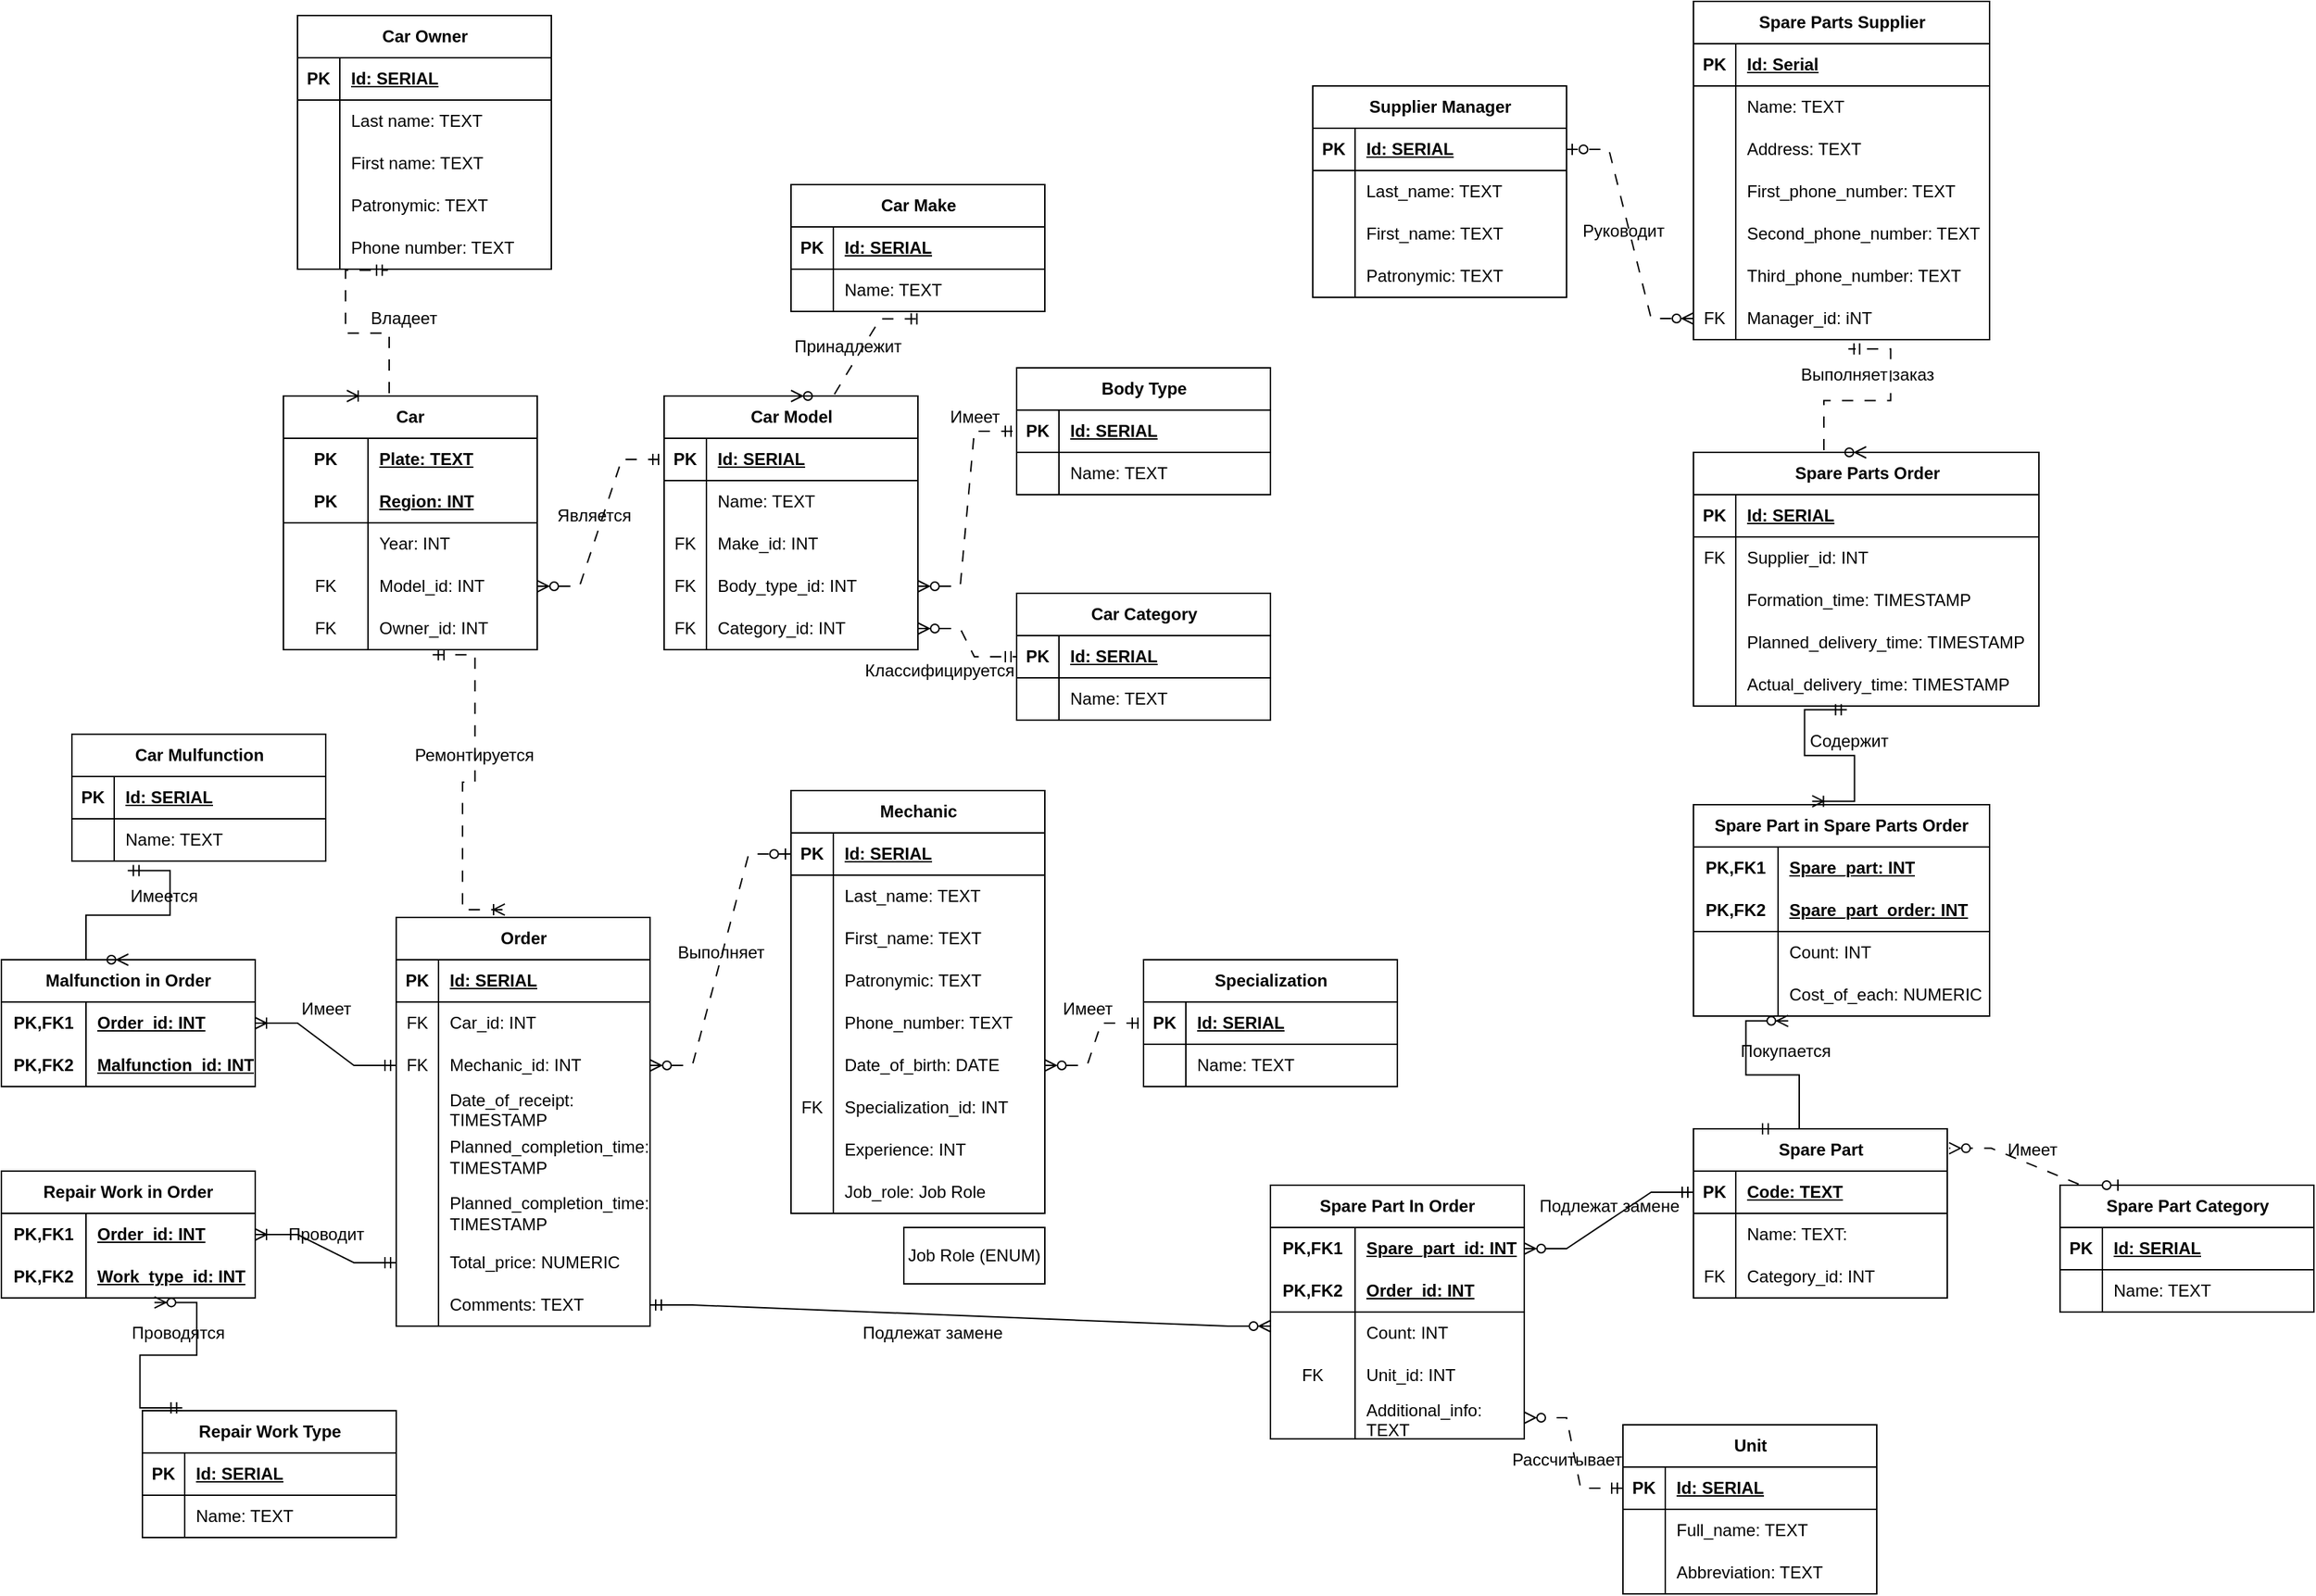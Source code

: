 <mxfile version="24.0.4" type="device">
  <diagram id="R2lEEEUBdFMjLlhIrx00" name="Page-1">
    <mxGraphModel dx="2599" dy="1567" grid="1" gridSize="10" guides="1" tooltips="1" connect="1" arrows="1" fold="1" page="0" pageScale="1" pageWidth="850" pageHeight="1100" math="0" shadow="0" extFonts="Permanent Marker^https://fonts.googleapis.com/css?family=Permanent+Marker">
      <root>
        <mxCell id="0" />
        <mxCell id="1" parent="0" />
        <mxCell id="8SC6tYtSZwNJHZdnCTXa-14" value="Car Owner" style="shape=table;startSize=30;container=1;collapsible=1;childLayout=tableLayout;fixedRows=1;rowLines=0;fontStyle=1;align=center;resizeLast=1;html=1;" vertex="1" parent="1">
          <mxGeometry x="-910" y="-550" width="180" height="180" as="geometry" />
        </mxCell>
        <mxCell id="8SC6tYtSZwNJHZdnCTXa-15" value="" style="shape=tableRow;horizontal=0;startSize=0;swimlaneHead=0;swimlaneBody=0;fillColor=none;collapsible=0;dropTarget=0;points=[[0,0.5],[1,0.5]];portConstraint=eastwest;top=0;left=0;right=0;bottom=1;" vertex="1" parent="8SC6tYtSZwNJHZdnCTXa-14">
          <mxGeometry y="30" width="180" height="30" as="geometry" />
        </mxCell>
        <mxCell id="8SC6tYtSZwNJHZdnCTXa-16" value="PK" style="shape=partialRectangle;connectable=0;fillColor=none;top=0;left=0;bottom=0;right=0;fontStyle=1;overflow=hidden;whiteSpace=wrap;html=1;" vertex="1" parent="8SC6tYtSZwNJHZdnCTXa-15">
          <mxGeometry width="30" height="30" as="geometry">
            <mxRectangle width="30" height="30" as="alternateBounds" />
          </mxGeometry>
        </mxCell>
        <mxCell id="8SC6tYtSZwNJHZdnCTXa-17" value="Id: SERIAL" style="shape=partialRectangle;connectable=0;fillColor=none;top=0;left=0;bottom=0;right=0;align=left;spacingLeft=6;fontStyle=5;overflow=hidden;whiteSpace=wrap;html=1;" vertex="1" parent="8SC6tYtSZwNJHZdnCTXa-15">
          <mxGeometry x="30" width="150" height="30" as="geometry">
            <mxRectangle width="150" height="30" as="alternateBounds" />
          </mxGeometry>
        </mxCell>
        <mxCell id="8SC6tYtSZwNJHZdnCTXa-18" value="" style="shape=tableRow;horizontal=0;startSize=0;swimlaneHead=0;swimlaneBody=0;fillColor=none;collapsible=0;dropTarget=0;points=[[0,0.5],[1,0.5]];portConstraint=eastwest;top=0;left=0;right=0;bottom=0;" vertex="1" parent="8SC6tYtSZwNJHZdnCTXa-14">
          <mxGeometry y="60" width="180" height="30" as="geometry" />
        </mxCell>
        <mxCell id="8SC6tYtSZwNJHZdnCTXa-19" value="" style="shape=partialRectangle;connectable=0;fillColor=none;top=0;left=0;bottom=0;right=0;editable=1;overflow=hidden;whiteSpace=wrap;html=1;" vertex="1" parent="8SC6tYtSZwNJHZdnCTXa-18">
          <mxGeometry width="30" height="30" as="geometry">
            <mxRectangle width="30" height="30" as="alternateBounds" />
          </mxGeometry>
        </mxCell>
        <mxCell id="8SC6tYtSZwNJHZdnCTXa-20" value="Last name: TEXT" style="shape=partialRectangle;connectable=0;fillColor=none;top=0;left=0;bottom=0;right=0;align=left;spacingLeft=6;overflow=hidden;whiteSpace=wrap;html=1;" vertex="1" parent="8SC6tYtSZwNJHZdnCTXa-18">
          <mxGeometry x="30" width="150" height="30" as="geometry">
            <mxRectangle width="150" height="30" as="alternateBounds" />
          </mxGeometry>
        </mxCell>
        <mxCell id="8SC6tYtSZwNJHZdnCTXa-21" value="" style="shape=tableRow;horizontal=0;startSize=0;swimlaneHead=0;swimlaneBody=0;fillColor=none;collapsible=0;dropTarget=0;points=[[0,0.5],[1,0.5]];portConstraint=eastwest;top=0;left=0;right=0;bottom=0;" vertex="1" parent="8SC6tYtSZwNJHZdnCTXa-14">
          <mxGeometry y="90" width="180" height="30" as="geometry" />
        </mxCell>
        <mxCell id="8SC6tYtSZwNJHZdnCTXa-22" value="" style="shape=partialRectangle;connectable=0;fillColor=none;top=0;left=0;bottom=0;right=0;editable=1;overflow=hidden;whiteSpace=wrap;html=1;" vertex="1" parent="8SC6tYtSZwNJHZdnCTXa-21">
          <mxGeometry width="30" height="30" as="geometry">
            <mxRectangle width="30" height="30" as="alternateBounds" />
          </mxGeometry>
        </mxCell>
        <mxCell id="8SC6tYtSZwNJHZdnCTXa-23" value="First name: TEXT" style="shape=partialRectangle;connectable=0;fillColor=none;top=0;left=0;bottom=0;right=0;align=left;spacingLeft=6;overflow=hidden;whiteSpace=wrap;html=1;" vertex="1" parent="8SC6tYtSZwNJHZdnCTXa-21">
          <mxGeometry x="30" width="150" height="30" as="geometry">
            <mxRectangle width="150" height="30" as="alternateBounds" />
          </mxGeometry>
        </mxCell>
        <mxCell id="8SC6tYtSZwNJHZdnCTXa-24" value="" style="shape=tableRow;horizontal=0;startSize=0;swimlaneHead=0;swimlaneBody=0;fillColor=none;collapsible=0;dropTarget=0;points=[[0,0.5],[1,0.5]];portConstraint=eastwest;top=0;left=0;right=0;bottom=0;" vertex="1" parent="8SC6tYtSZwNJHZdnCTXa-14">
          <mxGeometry y="120" width="180" height="30" as="geometry" />
        </mxCell>
        <mxCell id="8SC6tYtSZwNJHZdnCTXa-25" value="" style="shape=partialRectangle;connectable=0;fillColor=none;top=0;left=0;bottom=0;right=0;editable=1;overflow=hidden;whiteSpace=wrap;html=1;" vertex="1" parent="8SC6tYtSZwNJHZdnCTXa-24">
          <mxGeometry width="30" height="30" as="geometry">
            <mxRectangle width="30" height="30" as="alternateBounds" />
          </mxGeometry>
        </mxCell>
        <mxCell id="8SC6tYtSZwNJHZdnCTXa-26" value="Patronymic: TEXT" style="shape=partialRectangle;connectable=0;fillColor=none;top=0;left=0;bottom=0;right=0;align=left;spacingLeft=6;overflow=hidden;whiteSpace=wrap;html=1;" vertex="1" parent="8SC6tYtSZwNJHZdnCTXa-24">
          <mxGeometry x="30" width="150" height="30" as="geometry">
            <mxRectangle width="150" height="30" as="alternateBounds" />
          </mxGeometry>
        </mxCell>
        <mxCell id="8SC6tYtSZwNJHZdnCTXa-46" style="shape=tableRow;horizontal=0;startSize=0;swimlaneHead=0;swimlaneBody=0;fillColor=none;collapsible=0;dropTarget=0;points=[[0,0.5],[1,0.5]];portConstraint=eastwest;top=0;left=0;right=0;bottom=0;" vertex="1" parent="8SC6tYtSZwNJHZdnCTXa-14">
          <mxGeometry y="150" width="180" height="30" as="geometry" />
        </mxCell>
        <mxCell id="8SC6tYtSZwNJHZdnCTXa-47" style="shape=partialRectangle;connectable=0;fillColor=none;top=0;left=0;bottom=0;right=0;editable=1;overflow=hidden;whiteSpace=wrap;html=1;" vertex="1" parent="8SC6tYtSZwNJHZdnCTXa-46">
          <mxGeometry width="30" height="30" as="geometry">
            <mxRectangle width="30" height="30" as="alternateBounds" />
          </mxGeometry>
        </mxCell>
        <mxCell id="8SC6tYtSZwNJHZdnCTXa-48" value="Phone number: TEXT" style="shape=partialRectangle;connectable=0;fillColor=none;top=0;left=0;bottom=0;right=0;align=left;spacingLeft=6;overflow=hidden;whiteSpace=wrap;html=1;" vertex="1" parent="8SC6tYtSZwNJHZdnCTXa-46">
          <mxGeometry x="30" width="150" height="30" as="geometry">
            <mxRectangle width="150" height="30" as="alternateBounds" />
          </mxGeometry>
        </mxCell>
        <mxCell id="8SC6tYtSZwNJHZdnCTXa-30" value="Car" style="shape=table;startSize=30;container=1;collapsible=1;childLayout=tableLayout;fixedRows=1;rowLines=0;fontStyle=1;align=center;resizeLast=1;html=1;whiteSpace=wrap;" vertex="1" parent="1">
          <mxGeometry x="-920" y="-280" width="180" height="180" as="geometry" />
        </mxCell>
        <mxCell id="8SC6tYtSZwNJHZdnCTXa-31" value="" style="shape=tableRow;horizontal=0;startSize=0;swimlaneHead=0;swimlaneBody=0;fillColor=none;collapsible=0;dropTarget=0;points=[[0,0.5],[1,0.5]];portConstraint=eastwest;top=0;left=0;right=0;bottom=0;html=1;" vertex="1" parent="8SC6tYtSZwNJHZdnCTXa-30">
          <mxGeometry y="30" width="180" height="30" as="geometry" />
        </mxCell>
        <mxCell id="8SC6tYtSZwNJHZdnCTXa-32" value="PK" style="shape=partialRectangle;connectable=0;fillColor=none;top=0;left=0;bottom=0;right=0;fontStyle=1;overflow=hidden;html=1;whiteSpace=wrap;" vertex="1" parent="8SC6tYtSZwNJHZdnCTXa-31">
          <mxGeometry width="60" height="30" as="geometry">
            <mxRectangle width="60" height="30" as="alternateBounds" />
          </mxGeometry>
        </mxCell>
        <mxCell id="8SC6tYtSZwNJHZdnCTXa-33" value="Plate: TEXT" style="shape=partialRectangle;connectable=0;fillColor=none;top=0;left=0;bottom=0;right=0;align=left;spacingLeft=6;fontStyle=5;overflow=hidden;html=1;whiteSpace=wrap;" vertex="1" parent="8SC6tYtSZwNJHZdnCTXa-31">
          <mxGeometry x="60" width="120" height="30" as="geometry">
            <mxRectangle width="120" height="30" as="alternateBounds" />
          </mxGeometry>
        </mxCell>
        <mxCell id="8SC6tYtSZwNJHZdnCTXa-34" value="" style="shape=tableRow;horizontal=0;startSize=0;swimlaneHead=0;swimlaneBody=0;fillColor=none;collapsible=0;dropTarget=0;points=[[0,0.5],[1,0.5]];portConstraint=eastwest;top=0;left=0;right=0;bottom=1;html=1;" vertex="1" parent="8SC6tYtSZwNJHZdnCTXa-30">
          <mxGeometry y="60" width="180" height="30" as="geometry" />
        </mxCell>
        <mxCell id="8SC6tYtSZwNJHZdnCTXa-35" value="PK" style="shape=partialRectangle;connectable=0;fillColor=none;top=0;left=0;bottom=0;right=0;fontStyle=1;overflow=hidden;html=1;whiteSpace=wrap;" vertex="1" parent="8SC6tYtSZwNJHZdnCTXa-34">
          <mxGeometry width="60" height="30" as="geometry">
            <mxRectangle width="60" height="30" as="alternateBounds" />
          </mxGeometry>
        </mxCell>
        <mxCell id="8SC6tYtSZwNJHZdnCTXa-36" value="Region: INT" style="shape=partialRectangle;connectable=0;fillColor=none;top=0;left=0;bottom=0;right=0;align=left;spacingLeft=6;fontStyle=5;overflow=hidden;html=1;whiteSpace=wrap;" vertex="1" parent="8SC6tYtSZwNJHZdnCTXa-34">
          <mxGeometry x="60" width="120" height="30" as="geometry">
            <mxRectangle width="120" height="30" as="alternateBounds" />
          </mxGeometry>
        </mxCell>
        <mxCell id="8SC6tYtSZwNJHZdnCTXa-37" value="" style="shape=tableRow;horizontal=0;startSize=0;swimlaneHead=0;swimlaneBody=0;fillColor=none;collapsible=0;dropTarget=0;points=[[0,0.5],[1,0.5]];portConstraint=eastwest;top=0;left=0;right=0;bottom=0;html=1;" vertex="1" parent="8SC6tYtSZwNJHZdnCTXa-30">
          <mxGeometry y="90" width="180" height="30" as="geometry" />
        </mxCell>
        <mxCell id="8SC6tYtSZwNJHZdnCTXa-38" value="" style="shape=partialRectangle;connectable=0;fillColor=none;top=0;left=0;bottom=0;right=0;editable=1;overflow=hidden;html=1;whiteSpace=wrap;" vertex="1" parent="8SC6tYtSZwNJHZdnCTXa-37">
          <mxGeometry width="60" height="30" as="geometry">
            <mxRectangle width="60" height="30" as="alternateBounds" />
          </mxGeometry>
        </mxCell>
        <mxCell id="8SC6tYtSZwNJHZdnCTXa-39" value="Year: INT" style="shape=partialRectangle;connectable=0;fillColor=none;top=0;left=0;bottom=0;right=0;align=left;spacingLeft=6;overflow=hidden;html=1;whiteSpace=wrap;" vertex="1" parent="8SC6tYtSZwNJHZdnCTXa-37">
          <mxGeometry x="60" width="120" height="30" as="geometry">
            <mxRectangle width="120" height="30" as="alternateBounds" />
          </mxGeometry>
        </mxCell>
        <mxCell id="8SC6tYtSZwNJHZdnCTXa-40" value="" style="shape=tableRow;horizontal=0;startSize=0;swimlaneHead=0;swimlaneBody=0;fillColor=none;collapsible=0;dropTarget=0;points=[[0,0.5],[1,0.5]];portConstraint=eastwest;top=0;left=0;right=0;bottom=0;html=1;" vertex="1" parent="8SC6tYtSZwNJHZdnCTXa-30">
          <mxGeometry y="120" width="180" height="30" as="geometry" />
        </mxCell>
        <mxCell id="8SC6tYtSZwNJHZdnCTXa-41" value="FK" style="shape=partialRectangle;connectable=0;fillColor=none;top=0;left=0;bottom=0;right=0;editable=1;overflow=hidden;html=1;whiteSpace=wrap;" vertex="1" parent="8SC6tYtSZwNJHZdnCTXa-40">
          <mxGeometry width="60" height="30" as="geometry">
            <mxRectangle width="60" height="30" as="alternateBounds" />
          </mxGeometry>
        </mxCell>
        <mxCell id="8SC6tYtSZwNJHZdnCTXa-42" value="Model_id: INT" style="shape=partialRectangle;connectable=0;fillColor=none;top=0;left=0;bottom=0;right=0;align=left;spacingLeft=6;overflow=hidden;html=1;whiteSpace=wrap;" vertex="1" parent="8SC6tYtSZwNJHZdnCTXa-40">
          <mxGeometry x="60" width="120" height="30" as="geometry">
            <mxRectangle width="120" height="30" as="alternateBounds" />
          </mxGeometry>
        </mxCell>
        <mxCell id="8SC6tYtSZwNJHZdnCTXa-43" style="shape=tableRow;horizontal=0;startSize=0;swimlaneHead=0;swimlaneBody=0;fillColor=none;collapsible=0;dropTarget=0;points=[[0,0.5],[1,0.5]];portConstraint=eastwest;top=0;left=0;right=0;bottom=0;html=1;" vertex="1" parent="8SC6tYtSZwNJHZdnCTXa-30">
          <mxGeometry y="150" width="180" height="30" as="geometry" />
        </mxCell>
        <mxCell id="8SC6tYtSZwNJHZdnCTXa-44" value="FK" style="shape=partialRectangle;connectable=0;fillColor=none;top=0;left=0;bottom=0;right=0;editable=1;overflow=hidden;html=1;whiteSpace=wrap;" vertex="1" parent="8SC6tYtSZwNJHZdnCTXa-43">
          <mxGeometry width="60" height="30" as="geometry">
            <mxRectangle width="60" height="30" as="alternateBounds" />
          </mxGeometry>
        </mxCell>
        <mxCell id="8SC6tYtSZwNJHZdnCTXa-45" value="Owner_id: INT" style="shape=partialRectangle;connectable=0;fillColor=none;top=0;left=0;bottom=0;right=0;align=left;spacingLeft=6;overflow=hidden;html=1;whiteSpace=wrap;" vertex="1" parent="8SC6tYtSZwNJHZdnCTXa-43">
          <mxGeometry x="60" width="120" height="30" as="geometry">
            <mxRectangle width="120" height="30" as="alternateBounds" />
          </mxGeometry>
        </mxCell>
        <mxCell id="8SC6tYtSZwNJHZdnCTXa-50" value="" style="edgeStyle=entityRelationEdgeStyle;fontSize=12;html=1;endArrow=ERmandOne;startArrow=ERoneToMany;rounded=0;startFill=0;endFill=0;entryX=0.356;entryY=1.027;entryDx=0;entryDy=0;exitX=0.25;exitY=0;exitDx=0;exitDy=0;entryPerimeter=0;dashed=1;dashPattern=8 8;" edge="1" parent="1" source="8SC6tYtSZwNJHZdnCTXa-30" target="8SC6tYtSZwNJHZdnCTXa-46">
          <mxGeometry width="100" height="100" relative="1" as="geometry">
            <mxPoint x="-940" y="-300" as="sourcePoint" />
            <mxPoint x="-890" y="-360" as="targetPoint" />
          </mxGeometry>
        </mxCell>
        <mxCell id="8SC6tYtSZwNJHZdnCTXa-51" value="Car Make" style="shape=table;startSize=30;container=1;collapsible=1;childLayout=tableLayout;fixedRows=1;rowLines=0;fontStyle=1;align=center;resizeLast=1;html=1;" vertex="1" parent="1">
          <mxGeometry x="-560" y="-430" width="180" height="90" as="geometry" />
        </mxCell>
        <mxCell id="8SC6tYtSZwNJHZdnCTXa-52" value="" style="shape=tableRow;horizontal=0;startSize=0;swimlaneHead=0;swimlaneBody=0;fillColor=none;collapsible=0;dropTarget=0;points=[[0,0.5],[1,0.5]];portConstraint=eastwest;top=0;left=0;right=0;bottom=1;" vertex="1" parent="8SC6tYtSZwNJHZdnCTXa-51">
          <mxGeometry y="30" width="180" height="30" as="geometry" />
        </mxCell>
        <mxCell id="8SC6tYtSZwNJHZdnCTXa-53" value="PK" style="shape=partialRectangle;connectable=0;fillColor=none;top=0;left=0;bottom=0;right=0;fontStyle=1;overflow=hidden;whiteSpace=wrap;html=1;" vertex="1" parent="8SC6tYtSZwNJHZdnCTXa-52">
          <mxGeometry width="30" height="30" as="geometry">
            <mxRectangle width="30" height="30" as="alternateBounds" />
          </mxGeometry>
        </mxCell>
        <mxCell id="8SC6tYtSZwNJHZdnCTXa-54" value="Id: SERIAL" style="shape=partialRectangle;connectable=0;fillColor=none;top=0;left=0;bottom=0;right=0;align=left;spacingLeft=6;fontStyle=5;overflow=hidden;whiteSpace=wrap;html=1;" vertex="1" parent="8SC6tYtSZwNJHZdnCTXa-52">
          <mxGeometry x="30" width="150" height="30" as="geometry">
            <mxRectangle width="150" height="30" as="alternateBounds" />
          </mxGeometry>
        </mxCell>
        <mxCell id="8SC6tYtSZwNJHZdnCTXa-55" value="" style="shape=tableRow;horizontal=0;startSize=0;swimlaneHead=0;swimlaneBody=0;fillColor=none;collapsible=0;dropTarget=0;points=[[0,0.5],[1,0.5]];portConstraint=eastwest;top=0;left=0;right=0;bottom=0;" vertex="1" parent="8SC6tYtSZwNJHZdnCTXa-51">
          <mxGeometry y="60" width="180" height="30" as="geometry" />
        </mxCell>
        <mxCell id="8SC6tYtSZwNJHZdnCTXa-56" value="" style="shape=partialRectangle;connectable=0;fillColor=none;top=0;left=0;bottom=0;right=0;editable=1;overflow=hidden;whiteSpace=wrap;html=1;" vertex="1" parent="8SC6tYtSZwNJHZdnCTXa-55">
          <mxGeometry width="30" height="30" as="geometry">
            <mxRectangle width="30" height="30" as="alternateBounds" />
          </mxGeometry>
        </mxCell>
        <mxCell id="8SC6tYtSZwNJHZdnCTXa-57" value="Name: TEXT" style="shape=partialRectangle;connectable=0;fillColor=none;top=0;left=0;bottom=0;right=0;align=left;spacingLeft=6;overflow=hidden;whiteSpace=wrap;html=1;" vertex="1" parent="8SC6tYtSZwNJHZdnCTXa-55">
          <mxGeometry x="30" width="150" height="30" as="geometry">
            <mxRectangle width="150" height="30" as="alternateBounds" />
          </mxGeometry>
        </mxCell>
        <mxCell id="8SC6tYtSZwNJHZdnCTXa-64" value="Car Model" style="shape=table;startSize=30;container=1;collapsible=1;childLayout=tableLayout;fixedRows=1;rowLines=0;fontStyle=1;align=center;resizeLast=1;html=1;" vertex="1" parent="1">
          <mxGeometry x="-650" y="-280" width="180" height="180" as="geometry" />
        </mxCell>
        <mxCell id="8SC6tYtSZwNJHZdnCTXa-65" value="" style="shape=tableRow;horizontal=0;startSize=0;swimlaneHead=0;swimlaneBody=0;fillColor=none;collapsible=0;dropTarget=0;points=[[0,0.5],[1,0.5]];portConstraint=eastwest;top=0;left=0;right=0;bottom=1;" vertex="1" parent="8SC6tYtSZwNJHZdnCTXa-64">
          <mxGeometry y="30" width="180" height="30" as="geometry" />
        </mxCell>
        <mxCell id="8SC6tYtSZwNJHZdnCTXa-66" value="PK" style="shape=partialRectangle;connectable=0;fillColor=none;top=0;left=0;bottom=0;right=0;fontStyle=1;overflow=hidden;whiteSpace=wrap;html=1;" vertex="1" parent="8SC6tYtSZwNJHZdnCTXa-65">
          <mxGeometry width="30" height="30" as="geometry">
            <mxRectangle width="30" height="30" as="alternateBounds" />
          </mxGeometry>
        </mxCell>
        <mxCell id="8SC6tYtSZwNJHZdnCTXa-67" value="Id: SERIAL" style="shape=partialRectangle;connectable=0;fillColor=none;top=0;left=0;bottom=0;right=0;align=left;spacingLeft=6;fontStyle=5;overflow=hidden;whiteSpace=wrap;html=1;" vertex="1" parent="8SC6tYtSZwNJHZdnCTXa-65">
          <mxGeometry x="30" width="150" height="30" as="geometry">
            <mxRectangle width="150" height="30" as="alternateBounds" />
          </mxGeometry>
        </mxCell>
        <mxCell id="8SC6tYtSZwNJHZdnCTXa-68" value="" style="shape=tableRow;horizontal=0;startSize=0;swimlaneHead=0;swimlaneBody=0;fillColor=none;collapsible=0;dropTarget=0;points=[[0,0.5],[1,0.5]];portConstraint=eastwest;top=0;left=0;right=0;bottom=0;" vertex="1" parent="8SC6tYtSZwNJHZdnCTXa-64">
          <mxGeometry y="60" width="180" height="30" as="geometry" />
        </mxCell>
        <mxCell id="8SC6tYtSZwNJHZdnCTXa-69" value="" style="shape=partialRectangle;connectable=0;fillColor=none;top=0;left=0;bottom=0;right=0;editable=1;overflow=hidden;whiteSpace=wrap;html=1;" vertex="1" parent="8SC6tYtSZwNJHZdnCTXa-68">
          <mxGeometry width="30" height="30" as="geometry">
            <mxRectangle width="30" height="30" as="alternateBounds" />
          </mxGeometry>
        </mxCell>
        <mxCell id="8SC6tYtSZwNJHZdnCTXa-70" value="Name: TEXT" style="shape=partialRectangle;connectable=0;fillColor=none;top=0;left=0;bottom=0;right=0;align=left;spacingLeft=6;overflow=hidden;whiteSpace=wrap;html=1;" vertex="1" parent="8SC6tYtSZwNJHZdnCTXa-68">
          <mxGeometry x="30" width="150" height="30" as="geometry">
            <mxRectangle width="150" height="30" as="alternateBounds" />
          </mxGeometry>
        </mxCell>
        <mxCell id="8SC6tYtSZwNJHZdnCTXa-71" value="" style="shape=tableRow;horizontal=0;startSize=0;swimlaneHead=0;swimlaneBody=0;fillColor=none;collapsible=0;dropTarget=0;points=[[0,0.5],[1,0.5]];portConstraint=eastwest;top=0;left=0;right=0;bottom=0;" vertex="1" parent="8SC6tYtSZwNJHZdnCTXa-64">
          <mxGeometry y="90" width="180" height="30" as="geometry" />
        </mxCell>
        <mxCell id="8SC6tYtSZwNJHZdnCTXa-72" value="FK" style="shape=partialRectangle;connectable=0;fillColor=none;top=0;left=0;bottom=0;right=0;editable=1;overflow=hidden;whiteSpace=wrap;html=1;" vertex="1" parent="8SC6tYtSZwNJHZdnCTXa-71">
          <mxGeometry width="30" height="30" as="geometry">
            <mxRectangle width="30" height="30" as="alternateBounds" />
          </mxGeometry>
        </mxCell>
        <mxCell id="8SC6tYtSZwNJHZdnCTXa-73" value="Make_id: INT" style="shape=partialRectangle;connectable=0;fillColor=none;top=0;left=0;bottom=0;right=0;align=left;spacingLeft=6;overflow=hidden;whiteSpace=wrap;html=1;" vertex="1" parent="8SC6tYtSZwNJHZdnCTXa-71">
          <mxGeometry x="30" width="150" height="30" as="geometry">
            <mxRectangle width="150" height="30" as="alternateBounds" />
          </mxGeometry>
        </mxCell>
        <mxCell id="8SC6tYtSZwNJHZdnCTXa-74" value="" style="shape=tableRow;horizontal=0;startSize=0;swimlaneHead=0;swimlaneBody=0;fillColor=none;collapsible=0;dropTarget=0;points=[[0,0.5],[1,0.5]];portConstraint=eastwest;top=0;left=0;right=0;bottom=0;" vertex="1" parent="8SC6tYtSZwNJHZdnCTXa-64">
          <mxGeometry y="120" width="180" height="30" as="geometry" />
        </mxCell>
        <mxCell id="8SC6tYtSZwNJHZdnCTXa-75" value="FK" style="shape=partialRectangle;connectable=0;fillColor=none;top=0;left=0;bottom=0;right=0;editable=1;overflow=hidden;whiteSpace=wrap;html=1;" vertex="1" parent="8SC6tYtSZwNJHZdnCTXa-74">
          <mxGeometry width="30" height="30" as="geometry">
            <mxRectangle width="30" height="30" as="alternateBounds" />
          </mxGeometry>
        </mxCell>
        <mxCell id="8SC6tYtSZwNJHZdnCTXa-76" value="Body_type_id: INT" style="shape=partialRectangle;connectable=0;fillColor=none;top=0;left=0;bottom=0;right=0;align=left;spacingLeft=6;overflow=hidden;whiteSpace=wrap;html=1;" vertex="1" parent="8SC6tYtSZwNJHZdnCTXa-74">
          <mxGeometry x="30" width="150" height="30" as="geometry">
            <mxRectangle width="150" height="30" as="alternateBounds" />
          </mxGeometry>
        </mxCell>
        <mxCell id="8SC6tYtSZwNJHZdnCTXa-103" style="shape=tableRow;horizontal=0;startSize=0;swimlaneHead=0;swimlaneBody=0;fillColor=none;collapsible=0;dropTarget=0;points=[[0,0.5],[1,0.5]];portConstraint=eastwest;top=0;left=0;right=0;bottom=0;" vertex="1" parent="8SC6tYtSZwNJHZdnCTXa-64">
          <mxGeometry y="150" width="180" height="30" as="geometry" />
        </mxCell>
        <mxCell id="8SC6tYtSZwNJHZdnCTXa-104" value="FK" style="shape=partialRectangle;connectable=0;fillColor=none;top=0;left=0;bottom=0;right=0;editable=1;overflow=hidden;whiteSpace=wrap;html=1;" vertex="1" parent="8SC6tYtSZwNJHZdnCTXa-103">
          <mxGeometry width="30" height="30" as="geometry">
            <mxRectangle width="30" height="30" as="alternateBounds" />
          </mxGeometry>
        </mxCell>
        <mxCell id="8SC6tYtSZwNJHZdnCTXa-105" value="Category_id: INT" style="shape=partialRectangle;connectable=0;fillColor=none;top=0;left=0;bottom=0;right=0;align=left;spacingLeft=6;overflow=hidden;whiteSpace=wrap;html=1;" vertex="1" parent="8SC6tYtSZwNJHZdnCTXa-103">
          <mxGeometry x="30" width="150" height="30" as="geometry">
            <mxRectangle width="150" height="30" as="alternateBounds" />
          </mxGeometry>
        </mxCell>
        <mxCell id="8SC6tYtSZwNJHZdnCTXa-77" value="Body Type" style="shape=table;startSize=30;container=1;collapsible=1;childLayout=tableLayout;fixedRows=1;rowLines=0;fontStyle=1;align=center;resizeLast=1;html=1;" vertex="1" parent="1">
          <mxGeometry x="-400" y="-300" width="180" height="90" as="geometry" />
        </mxCell>
        <mxCell id="8SC6tYtSZwNJHZdnCTXa-78" value="" style="shape=tableRow;horizontal=0;startSize=0;swimlaneHead=0;swimlaneBody=0;fillColor=none;collapsible=0;dropTarget=0;points=[[0,0.5],[1,0.5]];portConstraint=eastwest;top=0;left=0;right=0;bottom=1;" vertex="1" parent="8SC6tYtSZwNJHZdnCTXa-77">
          <mxGeometry y="30" width="180" height="30" as="geometry" />
        </mxCell>
        <mxCell id="8SC6tYtSZwNJHZdnCTXa-79" value="PK" style="shape=partialRectangle;connectable=0;fillColor=none;top=0;left=0;bottom=0;right=0;fontStyle=1;overflow=hidden;whiteSpace=wrap;html=1;" vertex="1" parent="8SC6tYtSZwNJHZdnCTXa-78">
          <mxGeometry width="30" height="30" as="geometry">
            <mxRectangle width="30" height="30" as="alternateBounds" />
          </mxGeometry>
        </mxCell>
        <mxCell id="8SC6tYtSZwNJHZdnCTXa-80" value="Id: SERIAL" style="shape=partialRectangle;connectable=0;fillColor=none;top=0;left=0;bottom=0;right=0;align=left;spacingLeft=6;fontStyle=5;overflow=hidden;whiteSpace=wrap;html=1;" vertex="1" parent="8SC6tYtSZwNJHZdnCTXa-78">
          <mxGeometry x="30" width="150" height="30" as="geometry">
            <mxRectangle width="150" height="30" as="alternateBounds" />
          </mxGeometry>
        </mxCell>
        <mxCell id="8SC6tYtSZwNJHZdnCTXa-81" value="" style="shape=tableRow;horizontal=0;startSize=0;swimlaneHead=0;swimlaneBody=0;fillColor=none;collapsible=0;dropTarget=0;points=[[0,0.5],[1,0.5]];portConstraint=eastwest;top=0;left=0;right=0;bottom=0;" vertex="1" parent="8SC6tYtSZwNJHZdnCTXa-77">
          <mxGeometry y="60" width="180" height="30" as="geometry" />
        </mxCell>
        <mxCell id="8SC6tYtSZwNJHZdnCTXa-82" value="" style="shape=partialRectangle;connectable=0;fillColor=none;top=0;left=0;bottom=0;right=0;editable=1;overflow=hidden;whiteSpace=wrap;html=1;" vertex="1" parent="8SC6tYtSZwNJHZdnCTXa-81">
          <mxGeometry width="30" height="30" as="geometry">
            <mxRectangle width="30" height="30" as="alternateBounds" />
          </mxGeometry>
        </mxCell>
        <mxCell id="8SC6tYtSZwNJHZdnCTXa-83" value="Name: TEXT" style="shape=partialRectangle;connectable=0;fillColor=none;top=0;left=0;bottom=0;right=0;align=left;spacingLeft=6;overflow=hidden;whiteSpace=wrap;html=1;" vertex="1" parent="8SC6tYtSZwNJHZdnCTXa-81">
          <mxGeometry x="30" width="150" height="30" as="geometry">
            <mxRectangle width="150" height="30" as="alternateBounds" />
          </mxGeometry>
        </mxCell>
        <mxCell id="8SC6tYtSZwNJHZdnCTXa-90" value="Car Category" style="shape=table;startSize=30;container=1;collapsible=1;childLayout=tableLayout;fixedRows=1;rowLines=0;fontStyle=1;align=center;resizeLast=1;html=1;" vertex="1" parent="1">
          <mxGeometry x="-400" y="-140" width="180" height="90" as="geometry" />
        </mxCell>
        <mxCell id="8SC6tYtSZwNJHZdnCTXa-91" value="" style="shape=tableRow;horizontal=0;startSize=0;swimlaneHead=0;swimlaneBody=0;fillColor=none;collapsible=0;dropTarget=0;points=[[0,0.5],[1,0.5]];portConstraint=eastwest;top=0;left=0;right=0;bottom=1;" vertex="1" parent="8SC6tYtSZwNJHZdnCTXa-90">
          <mxGeometry y="30" width="180" height="30" as="geometry" />
        </mxCell>
        <mxCell id="8SC6tYtSZwNJHZdnCTXa-92" value="PK" style="shape=partialRectangle;connectable=0;fillColor=none;top=0;left=0;bottom=0;right=0;fontStyle=1;overflow=hidden;whiteSpace=wrap;html=1;" vertex="1" parent="8SC6tYtSZwNJHZdnCTXa-91">
          <mxGeometry width="30" height="30" as="geometry">
            <mxRectangle width="30" height="30" as="alternateBounds" />
          </mxGeometry>
        </mxCell>
        <mxCell id="8SC6tYtSZwNJHZdnCTXa-93" value="Id: SERIAL" style="shape=partialRectangle;connectable=0;fillColor=none;top=0;left=0;bottom=0;right=0;align=left;spacingLeft=6;fontStyle=5;overflow=hidden;whiteSpace=wrap;html=1;" vertex="1" parent="8SC6tYtSZwNJHZdnCTXa-91">
          <mxGeometry x="30" width="150" height="30" as="geometry">
            <mxRectangle width="150" height="30" as="alternateBounds" />
          </mxGeometry>
        </mxCell>
        <mxCell id="8SC6tYtSZwNJHZdnCTXa-94" value="" style="shape=tableRow;horizontal=0;startSize=0;swimlaneHead=0;swimlaneBody=0;fillColor=none;collapsible=0;dropTarget=0;points=[[0,0.5],[1,0.5]];portConstraint=eastwest;top=0;left=0;right=0;bottom=0;" vertex="1" parent="8SC6tYtSZwNJHZdnCTXa-90">
          <mxGeometry y="60" width="180" height="30" as="geometry" />
        </mxCell>
        <mxCell id="8SC6tYtSZwNJHZdnCTXa-95" value="" style="shape=partialRectangle;connectable=0;fillColor=none;top=0;left=0;bottom=0;right=0;editable=1;overflow=hidden;whiteSpace=wrap;html=1;" vertex="1" parent="8SC6tYtSZwNJHZdnCTXa-94">
          <mxGeometry width="30" height="30" as="geometry">
            <mxRectangle width="30" height="30" as="alternateBounds" />
          </mxGeometry>
        </mxCell>
        <mxCell id="8SC6tYtSZwNJHZdnCTXa-96" value="Name: TEXT" style="shape=partialRectangle;connectable=0;fillColor=none;top=0;left=0;bottom=0;right=0;align=left;spacingLeft=6;overflow=hidden;whiteSpace=wrap;html=1;" vertex="1" parent="8SC6tYtSZwNJHZdnCTXa-94">
          <mxGeometry x="30" width="150" height="30" as="geometry">
            <mxRectangle width="150" height="30" as="alternateBounds" />
          </mxGeometry>
        </mxCell>
        <mxCell id="8SC6tYtSZwNJHZdnCTXa-106" value="" style="edgeStyle=entityRelationEdgeStyle;fontSize=12;html=1;endArrow=ERmandOne;startArrow=ERzeroToMany;rounded=0;startFill=0;endFill=0;entryX=0;entryY=0.5;entryDx=0;entryDy=0;exitX=1;exitY=0.5;exitDx=0;exitDy=0;dashed=1;dashPattern=8 8;" edge="1" parent="1" source="8SC6tYtSZwNJHZdnCTXa-40" target="8SC6tYtSZwNJHZdnCTXa-65">
          <mxGeometry width="100" height="100" relative="1" as="geometry">
            <mxPoint x="-760" y="-40" as="sourcePoint" />
            <mxPoint x="-660" y="-140" as="targetPoint" />
          </mxGeometry>
        </mxCell>
        <mxCell id="8SC6tYtSZwNJHZdnCTXa-107" value="" style="edgeStyle=entityRelationEdgeStyle;fontSize=12;html=1;endArrow=ERmandOne;startArrow=ERzeroToMany;rounded=0;startFill=0;endFill=0;entryX=0.518;entryY=1.173;entryDx=0;entryDy=0;dashed=1;dashPattern=8 8;entryPerimeter=0;exitX=0.5;exitY=0;exitDx=0;exitDy=0;" edge="1" parent="1" source="8SC6tYtSZwNJHZdnCTXa-64" target="8SC6tYtSZwNJHZdnCTXa-55">
          <mxGeometry width="100" height="100" relative="1" as="geometry">
            <mxPoint x="-700" y="-330" as="sourcePoint" />
            <mxPoint x="-640" y="-225" as="targetPoint" />
          </mxGeometry>
        </mxCell>
        <mxCell id="8SC6tYtSZwNJHZdnCTXa-108" value="" style="edgeStyle=entityRelationEdgeStyle;fontSize=12;html=1;endArrow=ERmandOne;startArrow=ERzeroToMany;rounded=0;startFill=0;endFill=0;entryX=0;entryY=0.5;entryDx=0;entryDy=0;dashed=1;dashPattern=8 8;exitX=1;exitY=0.5;exitDx=0;exitDy=0;" edge="1" parent="1" source="8SC6tYtSZwNJHZdnCTXa-74" target="8SC6tYtSZwNJHZdnCTXa-78">
          <mxGeometry width="100" height="100" relative="1" as="geometry">
            <mxPoint x="-550" y="-270" as="sourcePoint" />
            <mxPoint x="-457" y="-325" as="targetPoint" />
          </mxGeometry>
        </mxCell>
        <mxCell id="8SC6tYtSZwNJHZdnCTXa-109" value="" style="edgeStyle=entityRelationEdgeStyle;fontSize=12;html=1;endArrow=ERmandOne;startArrow=ERzeroToMany;rounded=0;startFill=0;endFill=0;entryX=0;entryY=0.5;entryDx=0;entryDy=0;dashed=1;dashPattern=8 8;exitX=1;exitY=0.5;exitDx=0;exitDy=0;" edge="1" parent="1" source="8SC6tYtSZwNJHZdnCTXa-103" target="8SC6tYtSZwNJHZdnCTXa-91">
          <mxGeometry width="100" height="100" relative="1" as="geometry">
            <mxPoint x="-540" y="-260" as="sourcePoint" />
            <mxPoint x="-447" y="-315" as="targetPoint" />
          </mxGeometry>
        </mxCell>
        <mxCell id="8SC6tYtSZwNJHZdnCTXa-110" value="Order" style="shape=table;startSize=30;container=1;collapsible=1;childLayout=tableLayout;fixedRows=1;rowLines=0;fontStyle=1;align=center;resizeLast=1;html=1;" vertex="1" parent="1">
          <mxGeometry x="-840" y="90" width="180" height="290" as="geometry" />
        </mxCell>
        <mxCell id="8SC6tYtSZwNJHZdnCTXa-111" value="" style="shape=tableRow;horizontal=0;startSize=0;swimlaneHead=0;swimlaneBody=0;fillColor=none;collapsible=0;dropTarget=0;points=[[0,0.5],[1,0.5]];portConstraint=eastwest;top=0;left=0;right=0;bottom=1;" vertex="1" parent="8SC6tYtSZwNJHZdnCTXa-110">
          <mxGeometry y="30" width="180" height="30" as="geometry" />
        </mxCell>
        <mxCell id="8SC6tYtSZwNJHZdnCTXa-112" value="PK" style="shape=partialRectangle;connectable=0;fillColor=none;top=0;left=0;bottom=0;right=0;fontStyle=1;overflow=hidden;whiteSpace=wrap;html=1;" vertex="1" parent="8SC6tYtSZwNJHZdnCTXa-111">
          <mxGeometry width="30" height="30" as="geometry">
            <mxRectangle width="30" height="30" as="alternateBounds" />
          </mxGeometry>
        </mxCell>
        <mxCell id="8SC6tYtSZwNJHZdnCTXa-113" value="Id: SERIAL" style="shape=partialRectangle;connectable=0;fillColor=none;top=0;left=0;bottom=0;right=0;align=left;spacingLeft=6;fontStyle=5;overflow=hidden;whiteSpace=wrap;html=1;" vertex="1" parent="8SC6tYtSZwNJHZdnCTXa-111">
          <mxGeometry x="30" width="150" height="30" as="geometry">
            <mxRectangle width="150" height="30" as="alternateBounds" />
          </mxGeometry>
        </mxCell>
        <mxCell id="8SC6tYtSZwNJHZdnCTXa-114" value="" style="shape=tableRow;horizontal=0;startSize=0;swimlaneHead=0;swimlaneBody=0;fillColor=none;collapsible=0;dropTarget=0;points=[[0,0.5],[1,0.5]];portConstraint=eastwest;top=0;left=0;right=0;bottom=0;" vertex="1" parent="8SC6tYtSZwNJHZdnCTXa-110">
          <mxGeometry y="60" width="180" height="30" as="geometry" />
        </mxCell>
        <mxCell id="8SC6tYtSZwNJHZdnCTXa-115" value="FK" style="shape=partialRectangle;connectable=0;fillColor=none;top=0;left=0;bottom=0;right=0;editable=1;overflow=hidden;whiteSpace=wrap;html=1;" vertex="1" parent="8SC6tYtSZwNJHZdnCTXa-114">
          <mxGeometry width="30" height="30" as="geometry">
            <mxRectangle width="30" height="30" as="alternateBounds" />
          </mxGeometry>
        </mxCell>
        <mxCell id="8SC6tYtSZwNJHZdnCTXa-116" value="Car_id: INT" style="shape=partialRectangle;connectable=0;fillColor=none;top=0;left=0;bottom=0;right=0;align=left;spacingLeft=6;overflow=hidden;whiteSpace=wrap;html=1;" vertex="1" parent="8SC6tYtSZwNJHZdnCTXa-114">
          <mxGeometry x="30" width="150" height="30" as="geometry">
            <mxRectangle width="150" height="30" as="alternateBounds" />
          </mxGeometry>
        </mxCell>
        <mxCell id="8SC6tYtSZwNJHZdnCTXa-117" value="" style="shape=tableRow;horizontal=0;startSize=0;swimlaneHead=0;swimlaneBody=0;fillColor=none;collapsible=0;dropTarget=0;points=[[0,0.5],[1,0.5]];portConstraint=eastwest;top=0;left=0;right=0;bottom=0;" vertex="1" parent="8SC6tYtSZwNJHZdnCTXa-110">
          <mxGeometry y="90" width="180" height="30" as="geometry" />
        </mxCell>
        <mxCell id="8SC6tYtSZwNJHZdnCTXa-118" value="FK" style="shape=partialRectangle;connectable=0;fillColor=none;top=0;left=0;bottom=0;right=0;editable=1;overflow=hidden;whiteSpace=wrap;html=1;" vertex="1" parent="8SC6tYtSZwNJHZdnCTXa-117">
          <mxGeometry width="30" height="30" as="geometry">
            <mxRectangle width="30" height="30" as="alternateBounds" />
          </mxGeometry>
        </mxCell>
        <mxCell id="8SC6tYtSZwNJHZdnCTXa-119" value="Mechanic_id: INT" style="shape=partialRectangle;connectable=0;fillColor=none;top=0;left=0;bottom=0;right=0;align=left;spacingLeft=6;overflow=hidden;whiteSpace=wrap;html=1;" vertex="1" parent="8SC6tYtSZwNJHZdnCTXa-117">
          <mxGeometry x="30" width="150" height="30" as="geometry">
            <mxRectangle width="150" height="30" as="alternateBounds" />
          </mxGeometry>
        </mxCell>
        <mxCell id="8SC6tYtSZwNJHZdnCTXa-120" value="" style="shape=tableRow;horizontal=0;startSize=0;swimlaneHead=0;swimlaneBody=0;fillColor=none;collapsible=0;dropTarget=0;points=[[0,0.5],[1,0.5]];portConstraint=eastwest;top=0;left=0;right=0;bottom=0;" vertex="1" parent="8SC6tYtSZwNJHZdnCTXa-110">
          <mxGeometry y="120" width="180" height="30" as="geometry" />
        </mxCell>
        <mxCell id="8SC6tYtSZwNJHZdnCTXa-121" value="" style="shape=partialRectangle;connectable=0;fillColor=none;top=0;left=0;bottom=0;right=0;editable=1;overflow=hidden;whiteSpace=wrap;html=1;" vertex="1" parent="8SC6tYtSZwNJHZdnCTXa-120">
          <mxGeometry width="30" height="30" as="geometry">
            <mxRectangle width="30" height="30" as="alternateBounds" />
          </mxGeometry>
        </mxCell>
        <mxCell id="8SC6tYtSZwNJHZdnCTXa-122" value="Date_of_receipt: TIMESTAMP" style="shape=partialRectangle;connectable=0;fillColor=none;top=0;left=0;bottom=0;right=0;align=left;spacingLeft=6;overflow=hidden;whiteSpace=wrap;html=1;" vertex="1" parent="8SC6tYtSZwNJHZdnCTXa-120">
          <mxGeometry x="30" width="150" height="30" as="geometry">
            <mxRectangle width="150" height="30" as="alternateBounds" />
          </mxGeometry>
        </mxCell>
        <mxCell id="8SC6tYtSZwNJHZdnCTXa-123" style="shape=tableRow;horizontal=0;startSize=0;swimlaneHead=0;swimlaneBody=0;fillColor=none;collapsible=0;dropTarget=0;points=[[0,0.5],[1,0.5]];portConstraint=eastwest;top=0;left=0;right=0;bottom=0;" vertex="1" parent="8SC6tYtSZwNJHZdnCTXa-110">
          <mxGeometry y="150" width="180" height="40" as="geometry" />
        </mxCell>
        <mxCell id="8SC6tYtSZwNJHZdnCTXa-124" style="shape=partialRectangle;connectable=0;fillColor=none;top=0;left=0;bottom=0;right=0;editable=1;overflow=hidden;whiteSpace=wrap;html=1;" vertex="1" parent="8SC6tYtSZwNJHZdnCTXa-123">
          <mxGeometry width="30" height="40" as="geometry">
            <mxRectangle width="30" height="40" as="alternateBounds" />
          </mxGeometry>
        </mxCell>
        <mxCell id="8SC6tYtSZwNJHZdnCTXa-125" value="Planned_completion_time:&lt;div&gt;TIMESTAMP&lt;/div&gt;" style="shape=partialRectangle;connectable=0;fillColor=none;top=0;left=0;bottom=0;right=0;align=left;spacingLeft=6;overflow=hidden;whiteSpace=wrap;html=1;" vertex="1" parent="8SC6tYtSZwNJHZdnCTXa-123">
          <mxGeometry x="30" width="150" height="40" as="geometry">
            <mxRectangle width="150" height="40" as="alternateBounds" />
          </mxGeometry>
        </mxCell>
        <mxCell id="8SC6tYtSZwNJHZdnCTXa-126" style="shape=tableRow;horizontal=0;startSize=0;swimlaneHead=0;swimlaneBody=0;fillColor=none;collapsible=0;dropTarget=0;points=[[0,0.5],[1,0.5]];portConstraint=eastwest;top=0;left=0;right=0;bottom=0;" vertex="1" parent="8SC6tYtSZwNJHZdnCTXa-110">
          <mxGeometry y="190" width="180" height="40" as="geometry" />
        </mxCell>
        <mxCell id="8SC6tYtSZwNJHZdnCTXa-127" style="shape=partialRectangle;connectable=0;fillColor=none;top=0;left=0;bottom=0;right=0;editable=1;overflow=hidden;whiteSpace=wrap;html=1;" vertex="1" parent="8SC6tYtSZwNJHZdnCTXa-126">
          <mxGeometry width="30" height="40" as="geometry">
            <mxRectangle width="30" height="40" as="alternateBounds" />
          </mxGeometry>
        </mxCell>
        <mxCell id="8SC6tYtSZwNJHZdnCTXa-128" value="Planned_completion_time:&lt;div&gt;TIMESTAMP&lt;/div&gt;" style="shape=partialRectangle;connectable=0;fillColor=none;top=0;left=0;bottom=0;right=0;align=left;spacingLeft=6;overflow=hidden;whiteSpace=wrap;html=1;" vertex="1" parent="8SC6tYtSZwNJHZdnCTXa-126">
          <mxGeometry x="30" width="150" height="40" as="geometry">
            <mxRectangle width="150" height="40" as="alternateBounds" />
          </mxGeometry>
        </mxCell>
        <mxCell id="8SC6tYtSZwNJHZdnCTXa-129" style="shape=tableRow;horizontal=0;startSize=0;swimlaneHead=0;swimlaneBody=0;fillColor=none;collapsible=0;dropTarget=0;points=[[0,0.5],[1,0.5]];portConstraint=eastwest;top=0;left=0;right=0;bottom=0;" vertex="1" parent="8SC6tYtSZwNJHZdnCTXa-110">
          <mxGeometry y="230" width="180" height="30" as="geometry" />
        </mxCell>
        <mxCell id="8SC6tYtSZwNJHZdnCTXa-130" style="shape=partialRectangle;connectable=0;fillColor=none;top=0;left=0;bottom=0;right=0;editable=1;overflow=hidden;whiteSpace=wrap;html=1;" vertex="1" parent="8SC6tYtSZwNJHZdnCTXa-129">
          <mxGeometry width="30" height="30" as="geometry">
            <mxRectangle width="30" height="30" as="alternateBounds" />
          </mxGeometry>
        </mxCell>
        <mxCell id="8SC6tYtSZwNJHZdnCTXa-131" value="Total_price: NUMERIC" style="shape=partialRectangle;connectable=0;fillColor=none;top=0;left=0;bottom=0;right=0;align=left;spacingLeft=6;overflow=hidden;whiteSpace=wrap;html=1;" vertex="1" parent="8SC6tYtSZwNJHZdnCTXa-129">
          <mxGeometry x="30" width="150" height="30" as="geometry">
            <mxRectangle width="150" height="30" as="alternateBounds" />
          </mxGeometry>
        </mxCell>
        <mxCell id="8SC6tYtSZwNJHZdnCTXa-132" style="shape=tableRow;horizontal=0;startSize=0;swimlaneHead=0;swimlaneBody=0;fillColor=none;collapsible=0;dropTarget=0;points=[[0,0.5],[1,0.5]];portConstraint=eastwest;top=0;left=0;right=0;bottom=0;" vertex="1" parent="8SC6tYtSZwNJHZdnCTXa-110">
          <mxGeometry y="260" width="180" height="30" as="geometry" />
        </mxCell>
        <mxCell id="8SC6tYtSZwNJHZdnCTXa-133" style="shape=partialRectangle;connectable=0;fillColor=none;top=0;left=0;bottom=0;right=0;editable=1;overflow=hidden;whiteSpace=wrap;html=1;" vertex="1" parent="8SC6tYtSZwNJHZdnCTXa-132">
          <mxGeometry width="30" height="30" as="geometry">
            <mxRectangle width="30" height="30" as="alternateBounds" />
          </mxGeometry>
        </mxCell>
        <mxCell id="8SC6tYtSZwNJHZdnCTXa-134" value="Comments: TEXT" style="shape=partialRectangle;connectable=0;fillColor=none;top=0;left=0;bottom=0;right=0;align=left;spacingLeft=6;overflow=hidden;whiteSpace=wrap;html=1;" vertex="1" parent="8SC6tYtSZwNJHZdnCTXa-132">
          <mxGeometry x="30" width="150" height="30" as="geometry">
            <mxRectangle width="150" height="30" as="alternateBounds" />
          </mxGeometry>
        </mxCell>
        <mxCell id="8SC6tYtSZwNJHZdnCTXa-138" value="Car Mulfunction" style="shape=table;startSize=30;container=1;collapsible=1;childLayout=tableLayout;fixedRows=1;rowLines=0;fontStyle=1;align=center;resizeLast=1;html=1;" vertex="1" parent="1">
          <mxGeometry x="-1070" y="-40" width="180" height="90" as="geometry" />
        </mxCell>
        <mxCell id="8SC6tYtSZwNJHZdnCTXa-139" value="" style="shape=tableRow;horizontal=0;startSize=0;swimlaneHead=0;swimlaneBody=0;fillColor=none;collapsible=0;dropTarget=0;points=[[0,0.5],[1,0.5]];portConstraint=eastwest;top=0;left=0;right=0;bottom=1;" vertex="1" parent="8SC6tYtSZwNJHZdnCTXa-138">
          <mxGeometry y="30" width="180" height="30" as="geometry" />
        </mxCell>
        <mxCell id="8SC6tYtSZwNJHZdnCTXa-140" value="PK" style="shape=partialRectangle;connectable=0;fillColor=none;top=0;left=0;bottom=0;right=0;fontStyle=1;overflow=hidden;whiteSpace=wrap;html=1;" vertex="1" parent="8SC6tYtSZwNJHZdnCTXa-139">
          <mxGeometry width="30" height="30" as="geometry">
            <mxRectangle width="30" height="30" as="alternateBounds" />
          </mxGeometry>
        </mxCell>
        <mxCell id="8SC6tYtSZwNJHZdnCTXa-141" value="Id: SERIAL" style="shape=partialRectangle;connectable=0;fillColor=none;top=0;left=0;bottom=0;right=0;align=left;spacingLeft=6;fontStyle=5;overflow=hidden;whiteSpace=wrap;html=1;" vertex="1" parent="8SC6tYtSZwNJHZdnCTXa-139">
          <mxGeometry x="30" width="150" height="30" as="geometry">
            <mxRectangle width="150" height="30" as="alternateBounds" />
          </mxGeometry>
        </mxCell>
        <mxCell id="8SC6tYtSZwNJHZdnCTXa-142" value="" style="shape=tableRow;horizontal=0;startSize=0;swimlaneHead=0;swimlaneBody=0;fillColor=none;collapsible=0;dropTarget=0;points=[[0,0.5],[1,0.5]];portConstraint=eastwest;top=0;left=0;right=0;bottom=0;" vertex="1" parent="8SC6tYtSZwNJHZdnCTXa-138">
          <mxGeometry y="60" width="180" height="30" as="geometry" />
        </mxCell>
        <mxCell id="8SC6tYtSZwNJHZdnCTXa-143" value="" style="shape=partialRectangle;connectable=0;fillColor=none;top=0;left=0;bottom=0;right=0;editable=1;overflow=hidden;whiteSpace=wrap;html=1;" vertex="1" parent="8SC6tYtSZwNJHZdnCTXa-142">
          <mxGeometry width="30" height="30" as="geometry">
            <mxRectangle width="30" height="30" as="alternateBounds" />
          </mxGeometry>
        </mxCell>
        <mxCell id="8SC6tYtSZwNJHZdnCTXa-144" value="Name: TEXT" style="shape=partialRectangle;connectable=0;fillColor=none;top=0;left=0;bottom=0;right=0;align=left;spacingLeft=6;overflow=hidden;whiteSpace=wrap;html=1;" vertex="1" parent="8SC6tYtSZwNJHZdnCTXa-142">
          <mxGeometry x="30" width="150" height="30" as="geometry">
            <mxRectangle width="150" height="30" as="alternateBounds" />
          </mxGeometry>
        </mxCell>
        <mxCell id="8SC6tYtSZwNJHZdnCTXa-151" value="Repair Work Type" style="shape=table;startSize=30;container=1;collapsible=1;childLayout=tableLayout;fixedRows=1;rowLines=0;fontStyle=1;align=center;resizeLast=1;html=1;" vertex="1" parent="1">
          <mxGeometry x="-1020" y="440" width="180" height="90" as="geometry" />
        </mxCell>
        <mxCell id="8SC6tYtSZwNJHZdnCTXa-152" value="" style="shape=tableRow;horizontal=0;startSize=0;swimlaneHead=0;swimlaneBody=0;fillColor=none;collapsible=0;dropTarget=0;points=[[0,0.5],[1,0.5]];portConstraint=eastwest;top=0;left=0;right=0;bottom=1;" vertex="1" parent="8SC6tYtSZwNJHZdnCTXa-151">
          <mxGeometry y="30" width="180" height="30" as="geometry" />
        </mxCell>
        <mxCell id="8SC6tYtSZwNJHZdnCTXa-153" value="PK" style="shape=partialRectangle;connectable=0;fillColor=none;top=0;left=0;bottom=0;right=0;fontStyle=1;overflow=hidden;whiteSpace=wrap;html=1;" vertex="1" parent="8SC6tYtSZwNJHZdnCTXa-152">
          <mxGeometry width="30" height="30" as="geometry">
            <mxRectangle width="30" height="30" as="alternateBounds" />
          </mxGeometry>
        </mxCell>
        <mxCell id="8SC6tYtSZwNJHZdnCTXa-154" value="Id: SERIAL" style="shape=partialRectangle;connectable=0;fillColor=none;top=0;left=0;bottom=0;right=0;align=left;spacingLeft=6;fontStyle=5;overflow=hidden;whiteSpace=wrap;html=1;" vertex="1" parent="8SC6tYtSZwNJHZdnCTXa-152">
          <mxGeometry x="30" width="150" height="30" as="geometry">
            <mxRectangle width="150" height="30" as="alternateBounds" />
          </mxGeometry>
        </mxCell>
        <mxCell id="8SC6tYtSZwNJHZdnCTXa-155" value="" style="shape=tableRow;horizontal=0;startSize=0;swimlaneHead=0;swimlaneBody=0;fillColor=none;collapsible=0;dropTarget=0;points=[[0,0.5],[1,0.5]];portConstraint=eastwest;top=0;left=0;right=0;bottom=0;" vertex="1" parent="8SC6tYtSZwNJHZdnCTXa-151">
          <mxGeometry y="60" width="180" height="30" as="geometry" />
        </mxCell>
        <mxCell id="8SC6tYtSZwNJHZdnCTXa-156" value="" style="shape=partialRectangle;connectable=0;fillColor=none;top=0;left=0;bottom=0;right=0;editable=1;overflow=hidden;whiteSpace=wrap;html=1;" vertex="1" parent="8SC6tYtSZwNJHZdnCTXa-155">
          <mxGeometry width="30" height="30" as="geometry">
            <mxRectangle width="30" height="30" as="alternateBounds" />
          </mxGeometry>
        </mxCell>
        <mxCell id="8SC6tYtSZwNJHZdnCTXa-157" value="Name: TEXT" style="shape=partialRectangle;connectable=0;fillColor=none;top=0;left=0;bottom=0;right=0;align=left;spacingLeft=6;overflow=hidden;whiteSpace=wrap;html=1;" vertex="1" parent="8SC6tYtSZwNJHZdnCTXa-155">
          <mxGeometry x="30" width="150" height="30" as="geometry">
            <mxRectangle width="150" height="30" as="alternateBounds" />
          </mxGeometry>
        </mxCell>
        <mxCell id="8SC6tYtSZwNJHZdnCTXa-170" value="Malfunction in Order" style="shape=table;startSize=30;container=1;collapsible=1;childLayout=tableLayout;fixedRows=1;rowLines=0;fontStyle=1;align=center;resizeLast=1;html=1;whiteSpace=wrap;" vertex="1" parent="1">
          <mxGeometry x="-1120" y="120" width="180" height="90" as="geometry" />
        </mxCell>
        <mxCell id="8SC6tYtSZwNJHZdnCTXa-171" value="" style="shape=tableRow;horizontal=0;startSize=0;swimlaneHead=0;swimlaneBody=0;fillColor=none;collapsible=0;dropTarget=0;points=[[0,0.5],[1,0.5]];portConstraint=eastwest;top=0;left=0;right=0;bottom=0;html=1;" vertex="1" parent="8SC6tYtSZwNJHZdnCTXa-170">
          <mxGeometry y="30" width="180" height="30" as="geometry" />
        </mxCell>
        <mxCell id="8SC6tYtSZwNJHZdnCTXa-172" value="PK,FK1" style="shape=partialRectangle;connectable=0;fillColor=none;top=0;left=0;bottom=0;right=0;fontStyle=1;overflow=hidden;html=1;whiteSpace=wrap;" vertex="1" parent="8SC6tYtSZwNJHZdnCTXa-171">
          <mxGeometry width="60" height="30" as="geometry">
            <mxRectangle width="60" height="30" as="alternateBounds" />
          </mxGeometry>
        </mxCell>
        <mxCell id="8SC6tYtSZwNJHZdnCTXa-173" value="Order_id: INT" style="shape=partialRectangle;connectable=0;fillColor=none;top=0;left=0;bottom=0;right=0;align=left;spacingLeft=6;fontStyle=5;overflow=hidden;html=1;whiteSpace=wrap;" vertex="1" parent="8SC6tYtSZwNJHZdnCTXa-171">
          <mxGeometry x="60" width="120" height="30" as="geometry">
            <mxRectangle width="120" height="30" as="alternateBounds" />
          </mxGeometry>
        </mxCell>
        <mxCell id="8SC6tYtSZwNJHZdnCTXa-174" value="" style="shape=tableRow;horizontal=0;startSize=0;swimlaneHead=0;swimlaneBody=0;fillColor=none;collapsible=0;dropTarget=0;points=[[0,0.5],[1,0.5]];portConstraint=eastwest;top=0;left=0;right=0;bottom=1;html=1;" vertex="1" parent="8SC6tYtSZwNJHZdnCTXa-170">
          <mxGeometry y="60" width="180" height="30" as="geometry" />
        </mxCell>
        <mxCell id="8SC6tYtSZwNJHZdnCTXa-175" value="PK,FK2" style="shape=partialRectangle;connectable=0;fillColor=none;top=0;left=0;bottom=0;right=0;fontStyle=1;overflow=hidden;html=1;whiteSpace=wrap;" vertex="1" parent="8SC6tYtSZwNJHZdnCTXa-174">
          <mxGeometry width="60" height="30" as="geometry">
            <mxRectangle width="60" height="30" as="alternateBounds" />
          </mxGeometry>
        </mxCell>
        <mxCell id="8SC6tYtSZwNJHZdnCTXa-176" value="Malfunction_id: INT" style="shape=partialRectangle;connectable=0;fillColor=none;top=0;left=0;bottom=0;right=0;align=left;spacingLeft=6;fontStyle=5;overflow=hidden;html=1;whiteSpace=wrap;" vertex="1" parent="8SC6tYtSZwNJHZdnCTXa-174">
          <mxGeometry x="60" width="120" height="30" as="geometry">
            <mxRectangle width="120" height="30" as="alternateBounds" />
          </mxGeometry>
        </mxCell>
        <mxCell id="8SC6tYtSZwNJHZdnCTXa-195" value="Repair Work in Order" style="shape=table;startSize=30;container=1;collapsible=1;childLayout=tableLayout;fixedRows=1;rowLines=0;fontStyle=1;align=center;resizeLast=1;html=1;whiteSpace=wrap;" vertex="1" parent="1">
          <mxGeometry x="-1120" y="270" width="180" height="90" as="geometry" />
        </mxCell>
        <mxCell id="8SC6tYtSZwNJHZdnCTXa-196" value="" style="shape=tableRow;horizontal=0;startSize=0;swimlaneHead=0;swimlaneBody=0;fillColor=none;collapsible=0;dropTarget=0;points=[[0,0.5],[1,0.5]];portConstraint=eastwest;top=0;left=0;right=0;bottom=0;html=1;" vertex="1" parent="8SC6tYtSZwNJHZdnCTXa-195">
          <mxGeometry y="30" width="180" height="30" as="geometry" />
        </mxCell>
        <mxCell id="8SC6tYtSZwNJHZdnCTXa-197" value="PK,FK1" style="shape=partialRectangle;connectable=0;fillColor=none;top=0;left=0;bottom=0;right=0;fontStyle=1;overflow=hidden;html=1;whiteSpace=wrap;" vertex="1" parent="8SC6tYtSZwNJHZdnCTXa-196">
          <mxGeometry width="60" height="30" as="geometry">
            <mxRectangle width="60" height="30" as="alternateBounds" />
          </mxGeometry>
        </mxCell>
        <mxCell id="8SC6tYtSZwNJHZdnCTXa-198" value="Order_id: INT" style="shape=partialRectangle;connectable=0;fillColor=none;top=0;left=0;bottom=0;right=0;align=left;spacingLeft=6;fontStyle=5;overflow=hidden;html=1;whiteSpace=wrap;" vertex="1" parent="8SC6tYtSZwNJHZdnCTXa-196">
          <mxGeometry x="60" width="120" height="30" as="geometry">
            <mxRectangle width="120" height="30" as="alternateBounds" />
          </mxGeometry>
        </mxCell>
        <mxCell id="8SC6tYtSZwNJHZdnCTXa-199" value="" style="shape=tableRow;horizontal=0;startSize=0;swimlaneHead=0;swimlaneBody=0;fillColor=none;collapsible=0;dropTarget=0;points=[[0,0.5],[1,0.5]];portConstraint=eastwest;top=0;left=0;right=0;bottom=1;html=1;" vertex="1" parent="8SC6tYtSZwNJHZdnCTXa-195">
          <mxGeometry y="60" width="180" height="30" as="geometry" />
        </mxCell>
        <mxCell id="8SC6tYtSZwNJHZdnCTXa-200" value="PK,FK2" style="shape=partialRectangle;connectable=0;fillColor=none;top=0;left=0;bottom=0;right=0;fontStyle=1;overflow=hidden;html=1;whiteSpace=wrap;" vertex="1" parent="8SC6tYtSZwNJHZdnCTXa-199">
          <mxGeometry width="60" height="30" as="geometry">
            <mxRectangle width="60" height="30" as="alternateBounds" />
          </mxGeometry>
        </mxCell>
        <mxCell id="8SC6tYtSZwNJHZdnCTXa-201" value="Work_type_id: INT" style="shape=partialRectangle;connectable=0;fillColor=none;top=0;left=0;bottom=0;right=0;align=left;spacingLeft=6;fontStyle=5;overflow=hidden;html=1;whiteSpace=wrap;" vertex="1" parent="8SC6tYtSZwNJHZdnCTXa-199">
          <mxGeometry x="60" width="120" height="30" as="geometry">
            <mxRectangle width="120" height="30" as="alternateBounds" />
          </mxGeometry>
        </mxCell>
        <mxCell id="8SC6tYtSZwNJHZdnCTXa-214" value="" style="edgeStyle=entityRelationEdgeStyle;fontSize=12;html=1;endArrow=ERmandOne;startArrow=ERoneToMany;rounded=0;startFill=0;endFill=0;entryX=0;entryY=0.5;entryDx=0;entryDy=0;exitX=1;exitY=0.5;exitDx=0;exitDy=0;" edge="1" parent="1" source="8SC6tYtSZwNJHZdnCTXa-171" target="8SC6tYtSZwNJHZdnCTXa-117">
          <mxGeometry width="100" height="100" relative="1" as="geometry">
            <mxPoint x="-700" y="480" as="sourcePoint" />
            <mxPoint x="-600" y="380" as="targetPoint" />
          </mxGeometry>
        </mxCell>
        <mxCell id="8SC6tYtSZwNJHZdnCTXa-215" value="" style="edgeStyle=entityRelationEdgeStyle;fontSize=12;html=1;endArrow=ERmandOne;startArrow=ERoneToMany;rounded=0;startFill=0;endFill=0;entryX=0;entryY=0.5;entryDx=0;entryDy=0;exitX=1;exitY=0.5;exitDx=0;exitDy=0;" edge="1" parent="1" source="8SC6tYtSZwNJHZdnCTXa-196" target="8SC6tYtSZwNJHZdnCTXa-129">
          <mxGeometry width="100" height="100" relative="1" as="geometry">
            <mxPoint x="-790" y="220" as="sourcePoint" />
            <mxPoint x="-680" y="220" as="targetPoint" />
          </mxGeometry>
        </mxCell>
        <mxCell id="8SC6tYtSZwNJHZdnCTXa-216" value="" style="edgeStyle=entityRelationEdgeStyle;fontSize=12;html=1;endArrow=ERmandOne;startArrow=ERzeroToMany;rounded=0;startFill=0;endFill=0;entryX=0.22;entryY=1.224;entryDx=0;entryDy=0;entryPerimeter=0;exitX=0.5;exitY=0;exitDx=0;exitDy=0;" edge="1" parent="1" source="8SC6tYtSZwNJHZdnCTXa-170" target="8SC6tYtSZwNJHZdnCTXa-142">
          <mxGeometry width="100" height="100" relative="1" as="geometry">
            <mxPoint x="-960" y="100" as="sourcePoint" />
            <mxPoint x="-670" y="30" as="targetPoint" />
          </mxGeometry>
        </mxCell>
        <mxCell id="8SC6tYtSZwNJHZdnCTXa-217" value="" style="edgeStyle=entityRelationEdgeStyle;fontSize=12;html=1;endArrow=ERzeroToMany;startArrow=ERmandOne;rounded=0;entryX=0.603;entryY=1.107;entryDx=0;entryDy=0;exitX=0.157;exitY=-0.022;exitDx=0;exitDy=0;entryPerimeter=0;exitPerimeter=0;" edge="1" parent="1" source="8SC6tYtSZwNJHZdnCTXa-151" target="8SC6tYtSZwNJHZdnCTXa-199">
          <mxGeometry width="100" height="100" relative="1" as="geometry">
            <mxPoint x="-990" y="460" as="sourcePoint" />
            <mxPoint x="-950" y="315" as="targetPoint" />
          </mxGeometry>
        </mxCell>
        <mxCell id="8SC6tYtSZwNJHZdnCTXa-218" value="Mechanic" style="shape=table;startSize=30;container=1;collapsible=1;childLayout=tableLayout;fixedRows=1;rowLines=0;fontStyle=1;align=center;resizeLast=1;html=1;" vertex="1" parent="1">
          <mxGeometry x="-560" width="180" height="300" as="geometry" />
        </mxCell>
        <mxCell id="8SC6tYtSZwNJHZdnCTXa-219" value="" style="shape=tableRow;horizontal=0;startSize=0;swimlaneHead=0;swimlaneBody=0;fillColor=none;collapsible=0;dropTarget=0;points=[[0,0.5],[1,0.5]];portConstraint=eastwest;top=0;left=0;right=0;bottom=1;" vertex="1" parent="8SC6tYtSZwNJHZdnCTXa-218">
          <mxGeometry y="30" width="180" height="30" as="geometry" />
        </mxCell>
        <mxCell id="8SC6tYtSZwNJHZdnCTXa-220" value="PK" style="shape=partialRectangle;connectable=0;fillColor=none;top=0;left=0;bottom=0;right=0;fontStyle=1;overflow=hidden;whiteSpace=wrap;html=1;" vertex="1" parent="8SC6tYtSZwNJHZdnCTXa-219">
          <mxGeometry width="30" height="30" as="geometry">
            <mxRectangle width="30" height="30" as="alternateBounds" />
          </mxGeometry>
        </mxCell>
        <mxCell id="8SC6tYtSZwNJHZdnCTXa-221" value="Id: SERIAL" style="shape=partialRectangle;connectable=0;fillColor=none;top=0;left=0;bottom=0;right=0;align=left;spacingLeft=6;fontStyle=5;overflow=hidden;whiteSpace=wrap;html=1;" vertex="1" parent="8SC6tYtSZwNJHZdnCTXa-219">
          <mxGeometry x="30" width="150" height="30" as="geometry">
            <mxRectangle width="150" height="30" as="alternateBounds" />
          </mxGeometry>
        </mxCell>
        <mxCell id="8SC6tYtSZwNJHZdnCTXa-222" value="" style="shape=tableRow;horizontal=0;startSize=0;swimlaneHead=0;swimlaneBody=0;fillColor=none;collapsible=0;dropTarget=0;points=[[0,0.5],[1,0.5]];portConstraint=eastwest;top=0;left=0;right=0;bottom=0;" vertex="1" parent="8SC6tYtSZwNJHZdnCTXa-218">
          <mxGeometry y="60" width="180" height="30" as="geometry" />
        </mxCell>
        <mxCell id="8SC6tYtSZwNJHZdnCTXa-223" value="" style="shape=partialRectangle;connectable=0;fillColor=none;top=0;left=0;bottom=0;right=0;editable=1;overflow=hidden;whiteSpace=wrap;html=1;" vertex="1" parent="8SC6tYtSZwNJHZdnCTXa-222">
          <mxGeometry width="30" height="30" as="geometry">
            <mxRectangle width="30" height="30" as="alternateBounds" />
          </mxGeometry>
        </mxCell>
        <mxCell id="8SC6tYtSZwNJHZdnCTXa-224" value="Last_name: TEXT" style="shape=partialRectangle;connectable=0;fillColor=none;top=0;left=0;bottom=0;right=0;align=left;spacingLeft=6;overflow=hidden;whiteSpace=wrap;html=1;" vertex="1" parent="8SC6tYtSZwNJHZdnCTXa-222">
          <mxGeometry x="30" width="150" height="30" as="geometry">
            <mxRectangle width="150" height="30" as="alternateBounds" />
          </mxGeometry>
        </mxCell>
        <mxCell id="8SC6tYtSZwNJHZdnCTXa-225" value="" style="shape=tableRow;horizontal=0;startSize=0;swimlaneHead=0;swimlaneBody=0;fillColor=none;collapsible=0;dropTarget=0;points=[[0,0.5],[1,0.5]];portConstraint=eastwest;top=0;left=0;right=0;bottom=0;" vertex="1" parent="8SC6tYtSZwNJHZdnCTXa-218">
          <mxGeometry y="90" width="180" height="30" as="geometry" />
        </mxCell>
        <mxCell id="8SC6tYtSZwNJHZdnCTXa-226" value="" style="shape=partialRectangle;connectable=0;fillColor=none;top=0;left=0;bottom=0;right=0;editable=1;overflow=hidden;whiteSpace=wrap;html=1;" vertex="1" parent="8SC6tYtSZwNJHZdnCTXa-225">
          <mxGeometry width="30" height="30" as="geometry">
            <mxRectangle width="30" height="30" as="alternateBounds" />
          </mxGeometry>
        </mxCell>
        <mxCell id="8SC6tYtSZwNJHZdnCTXa-227" value="First_name: TEXT" style="shape=partialRectangle;connectable=0;fillColor=none;top=0;left=0;bottom=0;right=0;align=left;spacingLeft=6;overflow=hidden;whiteSpace=wrap;html=1;" vertex="1" parent="8SC6tYtSZwNJHZdnCTXa-225">
          <mxGeometry x="30" width="150" height="30" as="geometry">
            <mxRectangle width="150" height="30" as="alternateBounds" />
          </mxGeometry>
        </mxCell>
        <mxCell id="8SC6tYtSZwNJHZdnCTXa-228" value="" style="shape=tableRow;horizontal=0;startSize=0;swimlaneHead=0;swimlaneBody=0;fillColor=none;collapsible=0;dropTarget=0;points=[[0,0.5],[1,0.5]];portConstraint=eastwest;top=0;left=0;right=0;bottom=0;" vertex="1" parent="8SC6tYtSZwNJHZdnCTXa-218">
          <mxGeometry y="120" width="180" height="30" as="geometry" />
        </mxCell>
        <mxCell id="8SC6tYtSZwNJHZdnCTXa-229" value="" style="shape=partialRectangle;connectable=0;fillColor=none;top=0;left=0;bottom=0;right=0;editable=1;overflow=hidden;whiteSpace=wrap;html=1;" vertex="1" parent="8SC6tYtSZwNJHZdnCTXa-228">
          <mxGeometry width="30" height="30" as="geometry">
            <mxRectangle width="30" height="30" as="alternateBounds" />
          </mxGeometry>
        </mxCell>
        <mxCell id="8SC6tYtSZwNJHZdnCTXa-230" value="Patronymic: TEXT" style="shape=partialRectangle;connectable=0;fillColor=none;top=0;left=0;bottom=0;right=0;align=left;spacingLeft=6;overflow=hidden;whiteSpace=wrap;html=1;" vertex="1" parent="8SC6tYtSZwNJHZdnCTXa-228">
          <mxGeometry x="30" width="150" height="30" as="geometry">
            <mxRectangle width="150" height="30" as="alternateBounds" />
          </mxGeometry>
        </mxCell>
        <mxCell id="8SC6tYtSZwNJHZdnCTXa-231" style="shape=tableRow;horizontal=0;startSize=0;swimlaneHead=0;swimlaneBody=0;fillColor=none;collapsible=0;dropTarget=0;points=[[0,0.5],[1,0.5]];portConstraint=eastwest;top=0;left=0;right=0;bottom=0;" vertex="1" parent="8SC6tYtSZwNJHZdnCTXa-218">
          <mxGeometry y="150" width="180" height="30" as="geometry" />
        </mxCell>
        <mxCell id="8SC6tYtSZwNJHZdnCTXa-232" style="shape=partialRectangle;connectable=0;fillColor=none;top=0;left=0;bottom=0;right=0;editable=1;overflow=hidden;whiteSpace=wrap;html=1;" vertex="1" parent="8SC6tYtSZwNJHZdnCTXa-231">
          <mxGeometry width="30" height="30" as="geometry">
            <mxRectangle width="30" height="30" as="alternateBounds" />
          </mxGeometry>
        </mxCell>
        <mxCell id="8SC6tYtSZwNJHZdnCTXa-233" value="Phone_number: TEXT" style="shape=partialRectangle;connectable=0;fillColor=none;top=0;left=0;bottom=0;right=0;align=left;spacingLeft=6;overflow=hidden;whiteSpace=wrap;html=1;" vertex="1" parent="8SC6tYtSZwNJHZdnCTXa-231">
          <mxGeometry x="30" width="150" height="30" as="geometry">
            <mxRectangle width="150" height="30" as="alternateBounds" />
          </mxGeometry>
        </mxCell>
        <mxCell id="8SC6tYtSZwNJHZdnCTXa-234" style="shape=tableRow;horizontal=0;startSize=0;swimlaneHead=0;swimlaneBody=0;fillColor=none;collapsible=0;dropTarget=0;points=[[0,0.5],[1,0.5]];portConstraint=eastwest;top=0;left=0;right=0;bottom=0;" vertex="1" parent="8SC6tYtSZwNJHZdnCTXa-218">
          <mxGeometry y="180" width="180" height="30" as="geometry" />
        </mxCell>
        <mxCell id="8SC6tYtSZwNJHZdnCTXa-235" value="" style="shape=partialRectangle;connectable=0;fillColor=none;top=0;left=0;bottom=0;right=0;editable=1;overflow=hidden;whiteSpace=wrap;html=1;" vertex="1" parent="8SC6tYtSZwNJHZdnCTXa-234">
          <mxGeometry width="30" height="30" as="geometry">
            <mxRectangle width="30" height="30" as="alternateBounds" />
          </mxGeometry>
        </mxCell>
        <mxCell id="8SC6tYtSZwNJHZdnCTXa-236" value="Date_of_birth: DATE" style="shape=partialRectangle;connectable=0;fillColor=none;top=0;left=0;bottom=0;right=0;align=left;spacingLeft=6;overflow=hidden;whiteSpace=wrap;html=1;" vertex="1" parent="8SC6tYtSZwNJHZdnCTXa-234">
          <mxGeometry x="30" width="150" height="30" as="geometry">
            <mxRectangle width="150" height="30" as="alternateBounds" />
          </mxGeometry>
        </mxCell>
        <mxCell id="8SC6tYtSZwNJHZdnCTXa-237" style="shape=tableRow;horizontal=0;startSize=0;swimlaneHead=0;swimlaneBody=0;fillColor=none;collapsible=0;dropTarget=0;points=[[0,0.5],[1,0.5]];portConstraint=eastwest;top=0;left=0;right=0;bottom=0;" vertex="1" parent="8SC6tYtSZwNJHZdnCTXa-218">
          <mxGeometry y="210" width="180" height="30" as="geometry" />
        </mxCell>
        <mxCell id="8SC6tYtSZwNJHZdnCTXa-238" value="FK" style="shape=partialRectangle;connectable=0;fillColor=none;top=0;left=0;bottom=0;right=0;editable=1;overflow=hidden;whiteSpace=wrap;html=1;" vertex="1" parent="8SC6tYtSZwNJHZdnCTXa-237">
          <mxGeometry width="30" height="30" as="geometry">
            <mxRectangle width="30" height="30" as="alternateBounds" />
          </mxGeometry>
        </mxCell>
        <mxCell id="8SC6tYtSZwNJHZdnCTXa-239" value="Specialization_id: INT" style="shape=partialRectangle;connectable=0;fillColor=none;top=0;left=0;bottom=0;right=0;align=left;spacingLeft=6;overflow=hidden;whiteSpace=wrap;html=1;" vertex="1" parent="8SC6tYtSZwNJHZdnCTXa-237">
          <mxGeometry x="30" width="150" height="30" as="geometry">
            <mxRectangle width="150" height="30" as="alternateBounds" />
          </mxGeometry>
        </mxCell>
        <mxCell id="8SC6tYtSZwNJHZdnCTXa-240" style="shape=tableRow;horizontal=0;startSize=0;swimlaneHead=0;swimlaneBody=0;fillColor=none;collapsible=0;dropTarget=0;points=[[0,0.5],[1,0.5]];portConstraint=eastwest;top=0;left=0;right=0;bottom=0;" vertex="1" parent="8SC6tYtSZwNJHZdnCTXa-218">
          <mxGeometry y="240" width="180" height="30" as="geometry" />
        </mxCell>
        <mxCell id="8SC6tYtSZwNJHZdnCTXa-241" style="shape=partialRectangle;connectable=0;fillColor=none;top=0;left=0;bottom=0;right=0;editable=1;overflow=hidden;whiteSpace=wrap;html=1;" vertex="1" parent="8SC6tYtSZwNJHZdnCTXa-240">
          <mxGeometry width="30" height="30" as="geometry">
            <mxRectangle width="30" height="30" as="alternateBounds" />
          </mxGeometry>
        </mxCell>
        <mxCell id="8SC6tYtSZwNJHZdnCTXa-242" value="Experience: INT" style="shape=partialRectangle;connectable=0;fillColor=none;top=0;left=0;bottom=0;right=0;align=left;spacingLeft=6;overflow=hidden;whiteSpace=wrap;html=1;" vertex="1" parent="8SC6tYtSZwNJHZdnCTXa-240">
          <mxGeometry x="30" width="150" height="30" as="geometry">
            <mxRectangle width="150" height="30" as="alternateBounds" />
          </mxGeometry>
        </mxCell>
        <mxCell id="8SC6tYtSZwNJHZdnCTXa-404" style="shape=tableRow;horizontal=0;startSize=0;swimlaneHead=0;swimlaneBody=0;fillColor=none;collapsible=0;dropTarget=0;points=[[0,0.5],[1,0.5]];portConstraint=eastwest;top=0;left=0;right=0;bottom=0;" vertex="1" parent="8SC6tYtSZwNJHZdnCTXa-218">
          <mxGeometry y="270" width="180" height="30" as="geometry" />
        </mxCell>
        <mxCell id="8SC6tYtSZwNJHZdnCTXa-405" style="shape=partialRectangle;connectable=0;fillColor=none;top=0;left=0;bottom=0;right=0;editable=1;overflow=hidden;whiteSpace=wrap;html=1;" vertex="1" parent="8SC6tYtSZwNJHZdnCTXa-404">
          <mxGeometry width="30" height="30" as="geometry">
            <mxRectangle width="30" height="30" as="alternateBounds" />
          </mxGeometry>
        </mxCell>
        <mxCell id="8SC6tYtSZwNJHZdnCTXa-406" value="Job_role: Job Role" style="shape=partialRectangle;connectable=0;fillColor=none;top=0;left=0;bottom=0;right=0;align=left;spacingLeft=6;overflow=hidden;whiteSpace=wrap;html=1;" vertex="1" parent="8SC6tYtSZwNJHZdnCTXa-404">
          <mxGeometry x="30" width="150" height="30" as="geometry">
            <mxRectangle width="150" height="30" as="alternateBounds" />
          </mxGeometry>
        </mxCell>
        <mxCell id="8SC6tYtSZwNJHZdnCTXa-256" value="Specialization" style="shape=table;startSize=30;container=1;collapsible=1;childLayout=tableLayout;fixedRows=1;rowLines=0;fontStyle=1;align=center;resizeLast=1;html=1;" vertex="1" parent="1">
          <mxGeometry x="-310" y="120" width="180" height="90" as="geometry" />
        </mxCell>
        <mxCell id="8SC6tYtSZwNJHZdnCTXa-257" value="" style="shape=tableRow;horizontal=0;startSize=0;swimlaneHead=0;swimlaneBody=0;fillColor=none;collapsible=0;dropTarget=0;points=[[0,0.5],[1,0.5]];portConstraint=eastwest;top=0;left=0;right=0;bottom=1;" vertex="1" parent="8SC6tYtSZwNJHZdnCTXa-256">
          <mxGeometry y="30" width="180" height="30" as="geometry" />
        </mxCell>
        <mxCell id="8SC6tYtSZwNJHZdnCTXa-258" value="PK" style="shape=partialRectangle;connectable=0;fillColor=none;top=0;left=0;bottom=0;right=0;fontStyle=1;overflow=hidden;whiteSpace=wrap;html=1;" vertex="1" parent="8SC6tYtSZwNJHZdnCTXa-257">
          <mxGeometry width="30" height="30" as="geometry">
            <mxRectangle width="30" height="30" as="alternateBounds" />
          </mxGeometry>
        </mxCell>
        <mxCell id="8SC6tYtSZwNJHZdnCTXa-259" value="Id: SERIAL" style="shape=partialRectangle;connectable=0;fillColor=none;top=0;left=0;bottom=0;right=0;align=left;spacingLeft=6;fontStyle=5;overflow=hidden;whiteSpace=wrap;html=1;" vertex="1" parent="8SC6tYtSZwNJHZdnCTXa-257">
          <mxGeometry x="30" width="150" height="30" as="geometry">
            <mxRectangle width="150" height="30" as="alternateBounds" />
          </mxGeometry>
        </mxCell>
        <mxCell id="8SC6tYtSZwNJHZdnCTXa-260" value="" style="shape=tableRow;horizontal=0;startSize=0;swimlaneHead=0;swimlaneBody=0;fillColor=none;collapsible=0;dropTarget=0;points=[[0,0.5],[1,0.5]];portConstraint=eastwest;top=0;left=0;right=0;bottom=0;" vertex="1" parent="8SC6tYtSZwNJHZdnCTXa-256">
          <mxGeometry y="60" width="180" height="30" as="geometry" />
        </mxCell>
        <mxCell id="8SC6tYtSZwNJHZdnCTXa-261" value="" style="shape=partialRectangle;connectable=0;fillColor=none;top=0;left=0;bottom=0;right=0;editable=1;overflow=hidden;whiteSpace=wrap;html=1;" vertex="1" parent="8SC6tYtSZwNJHZdnCTXa-260">
          <mxGeometry width="30" height="30" as="geometry">
            <mxRectangle width="30" height="30" as="alternateBounds" />
          </mxGeometry>
        </mxCell>
        <mxCell id="8SC6tYtSZwNJHZdnCTXa-262" value="Name: TEXT" style="shape=partialRectangle;connectable=0;fillColor=none;top=0;left=0;bottom=0;right=0;align=left;spacingLeft=6;overflow=hidden;whiteSpace=wrap;html=1;" vertex="1" parent="8SC6tYtSZwNJHZdnCTXa-260">
          <mxGeometry x="30" width="150" height="30" as="geometry">
            <mxRectangle width="150" height="30" as="alternateBounds" />
          </mxGeometry>
        </mxCell>
        <mxCell id="8SC6tYtSZwNJHZdnCTXa-269" value="Job Role (ENUM)" style="whiteSpace=wrap;html=1;align=center;" vertex="1" parent="1">
          <mxGeometry x="-480" y="310" width="100" height="40" as="geometry" />
        </mxCell>
        <mxCell id="8SC6tYtSZwNJHZdnCTXa-270" value="" style="edgeStyle=entityRelationEdgeStyle;fontSize=12;html=1;endArrow=ERmandOne;startArrow=ERzeroToMany;rounded=0;startFill=0;endFill=0;dashed=1;dashPattern=8 8;entryX=0;entryY=0.5;entryDx=0;entryDy=0;exitX=1;exitY=0.5;exitDx=0;exitDy=0;" edge="1" parent="1" source="8SC6tYtSZwNJHZdnCTXa-234" target="8SC6tYtSZwNJHZdnCTXa-257">
          <mxGeometry width="100" height="100" relative="1" as="geometry">
            <mxPoint x="-380" y="360" as="sourcePoint" />
            <mxPoint x="-280" y="260" as="targetPoint" />
          </mxGeometry>
        </mxCell>
        <mxCell id="8SC6tYtSZwNJHZdnCTXa-271" value="" style="edgeStyle=entityRelationEdgeStyle;fontSize=12;html=1;endArrow=ERzeroToOne;startArrow=ERzeroToMany;rounded=0;startFill=0;endFill=0;dashed=1;dashPattern=8 8;entryX=0;entryY=0.5;entryDx=0;entryDy=0;exitX=1;exitY=0.5;exitDx=0;exitDy=0;" edge="1" parent="1" source="8SC6tYtSZwNJHZdnCTXa-117" target="8SC6tYtSZwNJHZdnCTXa-219">
          <mxGeometry width="100" height="100" relative="1" as="geometry">
            <mxPoint x="-610" y="490" as="sourcePoint" />
            <mxPoint x="-510" y="390" as="targetPoint" />
          </mxGeometry>
        </mxCell>
        <mxCell id="8SC6tYtSZwNJHZdnCTXa-272" value="Spare Part" style="shape=table;startSize=30;container=1;collapsible=1;childLayout=tableLayout;fixedRows=1;rowLines=0;fontStyle=1;align=center;resizeLast=1;html=1;" vertex="1" parent="1">
          <mxGeometry x="80" y="240" width="180" height="120" as="geometry" />
        </mxCell>
        <mxCell id="8SC6tYtSZwNJHZdnCTXa-273" value="" style="shape=tableRow;horizontal=0;startSize=0;swimlaneHead=0;swimlaneBody=0;fillColor=none;collapsible=0;dropTarget=0;points=[[0,0.5],[1,0.5]];portConstraint=eastwest;top=0;left=0;right=0;bottom=1;" vertex="1" parent="8SC6tYtSZwNJHZdnCTXa-272">
          <mxGeometry y="30" width="180" height="30" as="geometry" />
        </mxCell>
        <mxCell id="8SC6tYtSZwNJHZdnCTXa-274" value="PK" style="shape=partialRectangle;connectable=0;fillColor=none;top=0;left=0;bottom=0;right=0;fontStyle=1;overflow=hidden;whiteSpace=wrap;html=1;" vertex="1" parent="8SC6tYtSZwNJHZdnCTXa-273">
          <mxGeometry width="30" height="30" as="geometry">
            <mxRectangle width="30" height="30" as="alternateBounds" />
          </mxGeometry>
        </mxCell>
        <mxCell id="8SC6tYtSZwNJHZdnCTXa-275" value="Code: TEXT" style="shape=partialRectangle;connectable=0;fillColor=none;top=0;left=0;bottom=0;right=0;align=left;spacingLeft=6;fontStyle=5;overflow=hidden;whiteSpace=wrap;html=1;" vertex="1" parent="8SC6tYtSZwNJHZdnCTXa-273">
          <mxGeometry x="30" width="150" height="30" as="geometry">
            <mxRectangle width="150" height="30" as="alternateBounds" />
          </mxGeometry>
        </mxCell>
        <mxCell id="8SC6tYtSZwNJHZdnCTXa-276" value="" style="shape=tableRow;horizontal=0;startSize=0;swimlaneHead=0;swimlaneBody=0;fillColor=none;collapsible=0;dropTarget=0;points=[[0,0.5],[1,0.5]];portConstraint=eastwest;top=0;left=0;right=0;bottom=0;" vertex="1" parent="8SC6tYtSZwNJHZdnCTXa-272">
          <mxGeometry y="60" width="180" height="30" as="geometry" />
        </mxCell>
        <mxCell id="8SC6tYtSZwNJHZdnCTXa-277" value="" style="shape=partialRectangle;connectable=0;fillColor=none;top=0;left=0;bottom=0;right=0;editable=1;overflow=hidden;whiteSpace=wrap;html=1;" vertex="1" parent="8SC6tYtSZwNJHZdnCTXa-276">
          <mxGeometry width="30" height="30" as="geometry">
            <mxRectangle width="30" height="30" as="alternateBounds" />
          </mxGeometry>
        </mxCell>
        <mxCell id="8SC6tYtSZwNJHZdnCTXa-278" value="Name: TEXT:&amp;nbsp;" style="shape=partialRectangle;connectable=0;fillColor=none;top=0;left=0;bottom=0;right=0;align=left;spacingLeft=6;overflow=hidden;whiteSpace=wrap;html=1;" vertex="1" parent="8SC6tYtSZwNJHZdnCTXa-276">
          <mxGeometry x="30" width="150" height="30" as="geometry">
            <mxRectangle width="150" height="30" as="alternateBounds" />
          </mxGeometry>
        </mxCell>
        <mxCell id="8SC6tYtSZwNJHZdnCTXa-279" value="" style="shape=tableRow;horizontal=0;startSize=0;swimlaneHead=0;swimlaneBody=0;fillColor=none;collapsible=0;dropTarget=0;points=[[0,0.5],[1,0.5]];portConstraint=eastwest;top=0;left=0;right=0;bottom=0;" vertex="1" parent="8SC6tYtSZwNJHZdnCTXa-272">
          <mxGeometry y="90" width="180" height="30" as="geometry" />
        </mxCell>
        <mxCell id="8SC6tYtSZwNJHZdnCTXa-280" value="FK" style="shape=partialRectangle;connectable=0;fillColor=none;top=0;left=0;bottom=0;right=0;editable=1;overflow=hidden;whiteSpace=wrap;html=1;" vertex="1" parent="8SC6tYtSZwNJHZdnCTXa-279">
          <mxGeometry width="30" height="30" as="geometry">
            <mxRectangle width="30" height="30" as="alternateBounds" />
          </mxGeometry>
        </mxCell>
        <mxCell id="8SC6tYtSZwNJHZdnCTXa-281" value="Category_id: INT" style="shape=partialRectangle;connectable=0;fillColor=none;top=0;left=0;bottom=0;right=0;align=left;spacingLeft=6;overflow=hidden;whiteSpace=wrap;html=1;" vertex="1" parent="8SC6tYtSZwNJHZdnCTXa-279">
          <mxGeometry x="30" width="150" height="30" as="geometry">
            <mxRectangle width="150" height="30" as="alternateBounds" />
          </mxGeometry>
        </mxCell>
        <mxCell id="8SC6tYtSZwNJHZdnCTXa-288" value="Spare Part Category" style="shape=table;startSize=30;container=1;collapsible=1;childLayout=tableLayout;fixedRows=1;rowLines=0;fontStyle=1;align=center;resizeLast=1;html=1;" vertex="1" parent="1">
          <mxGeometry x="340" y="280" width="180" height="90" as="geometry" />
        </mxCell>
        <mxCell id="8SC6tYtSZwNJHZdnCTXa-289" value="" style="shape=tableRow;horizontal=0;startSize=0;swimlaneHead=0;swimlaneBody=0;fillColor=none;collapsible=0;dropTarget=0;points=[[0,0.5],[1,0.5]];portConstraint=eastwest;top=0;left=0;right=0;bottom=1;" vertex="1" parent="8SC6tYtSZwNJHZdnCTXa-288">
          <mxGeometry y="30" width="180" height="30" as="geometry" />
        </mxCell>
        <mxCell id="8SC6tYtSZwNJHZdnCTXa-290" value="PK" style="shape=partialRectangle;connectable=0;fillColor=none;top=0;left=0;bottom=0;right=0;fontStyle=1;overflow=hidden;whiteSpace=wrap;html=1;" vertex="1" parent="8SC6tYtSZwNJHZdnCTXa-289">
          <mxGeometry width="30" height="30" as="geometry">
            <mxRectangle width="30" height="30" as="alternateBounds" />
          </mxGeometry>
        </mxCell>
        <mxCell id="8SC6tYtSZwNJHZdnCTXa-291" value="Id: SERIAL" style="shape=partialRectangle;connectable=0;fillColor=none;top=0;left=0;bottom=0;right=0;align=left;spacingLeft=6;fontStyle=5;overflow=hidden;whiteSpace=wrap;html=1;" vertex="1" parent="8SC6tYtSZwNJHZdnCTXa-289">
          <mxGeometry x="30" width="150" height="30" as="geometry">
            <mxRectangle width="150" height="30" as="alternateBounds" />
          </mxGeometry>
        </mxCell>
        <mxCell id="8SC6tYtSZwNJHZdnCTXa-292" value="" style="shape=tableRow;horizontal=0;startSize=0;swimlaneHead=0;swimlaneBody=0;fillColor=none;collapsible=0;dropTarget=0;points=[[0,0.5],[1,0.5]];portConstraint=eastwest;top=0;left=0;right=0;bottom=0;" vertex="1" parent="8SC6tYtSZwNJHZdnCTXa-288">
          <mxGeometry y="60" width="180" height="30" as="geometry" />
        </mxCell>
        <mxCell id="8SC6tYtSZwNJHZdnCTXa-293" value="" style="shape=partialRectangle;connectable=0;fillColor=none;top=0;left=0;bottom=0;right=0;editable=1;overflow=hidden;whiteSpace=wrap;html=1;" vertex="1" parent="8SC6tYtSZwNJHZdnCTXa-292">
          <mxGeometry width="30" height="30" as="geometry">
            <mxRectangle width="30" height="30" as="alternateBounds" />
          </mxGeometry>
        </mxCell>
        <mxCell id="8SC6tYtSZwNJHZdnCTXa-294" value="Name: TEXT" style="shape=partialRectangle;connectable=0;fillColor=none;top=0;left=0;bottom=0;right=0;align=left;spacingLeft=6;overflow=hidden;whiteSpace=wrap;html=1;" vertex="1" parent="8SC6tYtSZwNJHZdnCTXa-292">
          <mxGeometry x="30" width="150" height="30" as="geometry">
            <mxRectangle width="150" height="30" as="alternateBounds" />
          </mxGeometry>
        </mxCell>
        <mxCell id="8SC6tYtSZwNJHZdnCTXa-315" value="Spare Part In Order" style="shape=table;startSize=30;container=1;collapsible=1;childLayout=tableLayout;fixedRows=1;rowLines=0;fontStyle=1;align=center;resizeLast=1;html=1;whiteSpace=wrap;" vertex="1" parent="1">
          <mxGeometry x="-220" y="280" width="180" height="180" as="geometry" />
        </mxCell>
        <mxCell id="8SC6tYtSZwNJHZdnCTXa-316" value="" style="shape=tableRow;horizontal=0;startSize=0;swimlaneHead=0;swimlaneBody=0;fillColor=none;collapsible=0;dropTarget=0;points=[[0,0.5],[1,0.5]];portConstraint=eastwest;top=0;left=0;right=0;bottom=0;html=1;" vertex="1" parent="8SC6tYtSZwNJHZdnCTXa-315">
          <mxGeometry y="30" width="180" height="30" as="geometry" />
        </mxCell>
        <mxCell id="8SC6tYtSZwNJHZdnCTXa-317" value="PK,FK1" style="shape=partialRectangle;connectable=0;fillColor=none;top=0;left=0;bottom=0;right=0;fontStyle=1;overflow=hidden;html=1;whiteSpace=wrap;" vertex="1" parent="8SC6tYtSZwNJHZdnCTXa-316">
          <mxGeometry width="60" height="30" as="geometry">
            <mxRectangle width="60" height="30" as="alternateBounds" />
          </mxGeometry>
        </mxCell>
        <mxCell id="8SC6tYtSZwNJHZdnCTXa-318" value="Spare_part_id: INT" style="shape=partialRectangle;connectable=0;fillColor=none;top=0;left=0;bottom=0;right=0;align=left;spacingLeft=6;fontStyle=5;overflow=hidden;html=1;whiteSpace=wrap;" vertex="1" parent="8SC6tYtSZwNJHZdnCTXa-316">
          <mxGeometry x="60" width="120" height="30" as="geometry">
            <mxRectangle width="120" height="30" as="alternateBounds" />
          </mxGeometry>
        </mxCell>
        <mxCell id="8SC6tYtSZwNJHZdnCTXa-319" value="" style="shape=tableRow;horizontal=0;startSize=0;swimlaneHead=0;swimlaneBody=0;fillColor=none;collapsible=0;dropTarget=0;points=[[0,0.5],[1,0.5]];portConstraint=eastwest;top=0;left=0;right=0;bottom=1;html=1;" vertex="1" parent="8SC6tYtSZwNJHZdnCTXa-315">
          <mxGeometry y="60" width="180" height="30" as="geometry" />
        </mxCell>
        <mxCell id="8SC6tYtSZwNJHZdnCTXa-320" value="PK,FK2" style="shape=partialRectangle;connectable=0;fillColor=none;top=0;left=0;bottom=0;right=0;fontStyle=1;overflow=hidden;html=1;whiteSpace=wrap;" vertex="1" parent="8SC6tYtSZwNJHZdnCTXa-319">
          <mxGeometry width="60" height="30" as="geometry">
            <mxRectangle width="60" height="30" as="alternateBounds" />
          </mxGeometry>
        </mxCell>
        <mxCell id="8SC6tYtSZwNJHZdnCTXa-321" value="Order_id: INT" style="shape=partialRectangle;connectable=0;fillColor=none;top=0;left=0;bottom=0;right=0;align=left;spacingLeft=6;fontStyle=5;overflow=hidden;html=1;whiteSpace=wrap;" vertex="1" parent="8SC6tYtSZwNJHZdnCTXa-319">
          <mxGeometry x="60" width="120" height="30" as="geometry">
            <mxRectangle width="120" height="30" as="alternateBounds" />
          </mxGeometry>
        </mxCell>
        <mxCell id="8SC6tYtSZwNJHZdnCTXa-322" value="" style="shape=tableRow;horizontal=0;startSize=0;swimlaneHead=0;swimlaneBody=0;fillColor=none;collapsible=0;dropTarget=0;points=[[0,0.5],[1,0.5]];portConstraint=eastwest;top=0;left=0;right=0;bottom=0;html=1;" vertex="1" parent="8SC6tYtSZwNJHZdnCTXa-315">
          <mxGeometry y="90" width="180" height="30" as="geometry" />
        </mxCell>
        <mxCell id="8SC6tYtSZwNJHZdnCTXa-323" value="" style="shape=partialRectangle;connectable=0;fillColor=none;top=0;left=0;bottom=0;right=0;editable=1;overflow=hidden;html=1;whiteSpace=wrap;" vertex="1" parent="8SC6tYtSZwNJHZdnCTXa-322">
          <mxGeometry width="60" height="30" as="geometry">
            <mxRectangle width="60" height="30" as="alternateBounds" />
          </mxGeometry>
        </mxCell>
        <mxCell id="8SC6tYtSZwNJHZdnCTXa-324" value="Count: INT" style="shape=partialRectangle;connectable=0;fillColor=none;top=0;left=0;bottom=0;right=0;align=left;spacingLeft=6;overflow=hidden;html=1;whiteSpace=wrap;" vertex="1" parent="8SC6tYtSZwNJHZdnCTXa-322">
          <mxGeometry x="60" width="120" height="30" as="geometry">
            <mxRectangle width="120" height="30" as="alternateBounds" />
          </mxGeometry>
        </mxCell>
        <mxCell id="8SC6tYtSZwNJHZdnCTXa-325" value="" style="shape=tableRow;horizontal=0;startSize=0;swimlaneHead=0;swimlaneBody=0;fillColor=none;collapsible=0;dropTarget=0;points=[[0,0.5],[1,0.5]];portConstraint=eastwest;top=0;left=0;right=0;bottom=0;html=1;" vertex="1" parent="8SC6tYtSZwNJHZdnCTXa-315">
          <mxGeometry y="120" width="180" height="30" as="geometry" />
        </mxCell>
        <mxCell id="8SC6tYtSZwNJHZdnCTXa-326" value="FK" style="shape=partialRectangle;connectable=0;fillColor=none;top=0;left=0;bottom=0;right=0;editable=1;overflow=hidden;html=1;whiteSpace=wrap;" vertex="1" parent="8SC6tYtSZwNJHZdnCTXa-325">
          <mxGeometry width="60" height="30" as="geometry">
            <mxRectangle width="60" height="30" as="alternateBounds" />
          </mxGeometry>
        </mxCell>
        <mxCell id="8SC6tYtSZwNJHZdnCTXa-327" value="Unit_id: INT" style="shape=partialRectangle;connectable=0;fillColor=none;top=0;left=0;bottom=0;right=0;align=left;spacingLeft=6;overflow=hidden;html=1;whiteSpace=wrap;" vertex="1" parent="8SC6tYtSZwNJHZdnCTXa-325">
          <mxGeometry x="60" width="120" height="30" as="geometry">
            <mxRectangle width="120" height="30" as="alternateBounds" />
          </mxGeometry>
        </mxCell>
        <mxCell id="8SC6tYtSZwNJHZdnCTXa-341" style="shape=tableRow;horizontal=0;startSize=0;swimlaneHead=0;swimlaneBody=0;fillColor=none;collapsible=0;dropTarget=0;points=[[0,0.5],[1,0.5]];portConstraint=eastwest;top=0;left=0;right=0;bottom=0;html=1;" vertex="1" parent="8SC6tYtSZwNJHZdnCTXa-315">
          <mxGeometry y="150" width="180" height="30" as="geometry" />
        </mxCell>
        <mxCell id="8SC6tYtSZwNJHZdnCTXa-342" style="shape=partialRectangle;connectable=0;fillColor=none;top=0;left=0;bottom=0;right=0;editable=1;overflow=hidden;html=1;whiteSpace=wrap;" vertex="1" parent="8SC6tYtSZwNJHZdnCTXa-341">
          <mxGeometry width="60" height="30" as="geometry">
            <mxRectangle width="60" height="30" as="alternateBounds" />
          </mxGeometry>
        </mxCell>
        <mxCell id="8SC6tYtSZwNJHZdnCTXa-343" value="Additional_info: TEXT" style="shape=partialRectangle;connectable=0;fillColor=none;top=0;left=0;bottom=0;right=0;align=left;spacingLeft=6;overflow=hidden;html=1;whiteSpace=wrap;" vertex="1" parent="8SC6tYtSZwNJHZdnCTXa-341">
          <mxGeometry x="60" width="120" height="30" as="geometry">
            <mxRectangle width="120" height="30" as="alternateBounds" />
          </mxGeometry>
        </mxCell>
        <mxCell id="8SC6tYtSZwNJHZdnCTXa-328" value="Unit" style="shape=table;startSize=30;container=1;collapsible=1;childLayout=tableLayout;fixedRows=1;rowLines=0;fontStyle=1;align=center;resizeLast=1;html=1;" vertex="1" parent="1">
          <mxGeometry x="30" y="450" width="180" height="120" as="geometry" />
        </mxCell>
        <mxCell id="8SC6tYtSZwNJHZdnCTXa-329" value="" style="shape=tableRow;horizontal=0;startSize=0;swimlaneHead=0;swimlaneBody=0;fillColor=none;collapsible=0;dropTarget=0;points=[[0,0.5],[1,0.5]];portConstraint=eastwest;top=0;left=0;right=0;bottom=1;" vertex="1" parent="8SC6tYtSZwNJHZdnCTXa-328">
          <mxGeometry y="30" width="180" height="30" as="geometry" />
        </mxCell>
        <mxCell id="8SC6tYtSZwNJHZdnCTXa-330" value="PK" style="shape=partialRectangle;connectable=0;fillColor=none;top=0;left=0;bottom=0;right=0;fontStyle=1;overflow=hidden;whiteSpace=wrap;html=1;" vertex="1" parent="8SC6tYtSZwNJHZdnCTXa-329">
          <mxGeometry width="30" height="30" as="geometry">
            <mxRectangle width="30" height="30" as="alternateBounds" />
          </mxGeometry>
        </mxCell>
        <mxCell id="8SC6tYtSZwNJHZdnCTXa-331" value="Id: SERIAL" style="shape=partialRectangle;connectable=0;fillColor=none;top=0;left=0;bottom=0;right=0;align=left;spacingLeft=6;fontStyle=5;overflow=hidden;whiteSpace=wrap;html=1;" vertex="1" parent="8SC6tYtSZwNJHZdnCTXa-329">
          <mxGeometry x="30" width="150" height="30" as="geometry">
            <mxRectangle width="150" height="30" as="alternateBounds" />
          </mxGeometry>
        </mxCell>
        <mxCell id="8SC6tYtSZwNJHZdnCTXa-332" value="" style="shape=tableRow;horizontal=0;startSize=0;swimlaneHead=0;swimlaneBody=0;fillColor=none;collapsible=0;dropTarget=0;points=[[0,0.5],[1,0.5]];portConstraint=eastwest;top=0;left=0;right=0;bottom=0;" vertex="1" parent="8SC6tYtSZwNJHZdnCTXa-328">
          <mxGeometry y="60" width="180" height="30" as="geometry" />
        </mxCell>
        <mxCell id="8SC6tYtSZwNJHZdnCTXa-333" value="" style="shape=partialRectangle;connectable=0;fillColor=none;top=0;left=0;bottom=0;right=0;editable=1;overflow=hidden;whiteSpace=wrap;html=1;" vertex="1" parent="8SC6tYtSZwNJHZdnCTXa-332">
          <mxGeometry width="30" height="30" as="geometry">
            <mxRectangle width="30" height="30" as="alternateBounds" />
          </mxGeometry>
        </mxCell>
        <mxCell id="8SC6tYtSZwNJHZdnCTXa-334" value="Full_name: TEXT" style="shape=partialRectangle;connectable=0;fillColor=none;top=0;left=0;bottom=0;right=0;align=left;spacingLeft=6;overflow=hidden;whiteSpace=wrap;html=1;" vertex="1" parent="8SC6tYtSZwNJHZdnCTXa-332">
          <mxGeometry x="30" width="150" height="30" as="geometry">
            <mxRectangle width="150" height="30" as="alternateBounds" />
          </mxGeometry>
        </mxCell>
        <mxCell id="8SC6tYtSZwNJHZdnCTXa-335" value="" style="shape=tableRow;horizontal=0;startSize=0;swimlaneHead=0;swimlaneBody=0;fillColor=none;collapsible=0;dropTarget=0;points=[[0,0.5],[1,0.5]];portConstraint=eastwest;top=0;left=0;right=0;bottom=0;" vertex="1" parent="8SC6tYtSZwNJHZdnCTXa-328">
          <mxGeometry y="90" width="180" height="30" as="geometry" />
        </mxCell>
        <mxCell id="8SC6tYtSZwNJHZdnCTXa-336" value="" style="shape=partialRectangle;connectable=0;fillColor=none;top=0;left=0;bottom=0;right=0;editable=1;overflow=hidden;whiteSpace=wrap;html=1;" vertex="1" parent="8SC6tYtSZwNJHZdnCTXa-335">
          <mxGeometry width="30" height="30" as="geometry">
            <mxRectangle width="30" height="30" as="alternateBounds" />
          </mxGeometry>
        </mxCell>
        <mxCell id="8SC6tYtSZwNJHZdnCTXa-337" value="Abbreviation: TEXT" style="shape=partialRectangle;connectable=0;fillColor=none;top=0;left=0;bottom=0;right=0;align=left;spacingLeft=6;overflow=hidden;whiteSpace=wrap;html=1;" vertex="1" parent="8SC6tYtSZwNJHZdnCTXa-335">
          <mxGeometry x="30" width="150" height="30" as="geometry">
            <mxRectangle width="150" height="30" as="alternateBounds" />
          </mxGeometry>
        </mxCell>
        <mxCell id="8SC6tYtSZwNJHZdnCTXa-344" value="" style="edgeStyle=entityRelationEdgeStyle;fontSize=12;html=1;endArrow=ERzeroToMany;startArrow=ERmandOne;rounded=0;entryX=0;entryY=0.5;entryDx=0;entryDy=0;exitX=1;exitY=0.5;exitDx=0;exitDy=0;" edge="1" parent="1" source="8SC6tYtSZwNJHZdnCTXa-132">
          <mxGeometry width="100" height="100" relative="1" as="geometry">
            <mxPoint x="-660" y="360" as="sourcePoint" />
            <mxPoint x="-220" y="380" as="targetPoint" />
          </mxGeometry>
        </mxCell>
        <mxCell id="8SC6tYtSZwNJHZdnCTXa-345" value="" style="edgeStyle=entityRelationEdgeStyle;fontSize=12;html=1;endArrow=ERzeroToMany;startArrow=ERmandOne;rounded=0;entryX=1;entryY=0.5;entryDx=0;entryDy=0;exitX=0;exitY=0.5;exitDx=0;exitDy=0;dashed=1;dashPattern=8 8;" edge="1" parent="1" source="8SC6tYtSZwNJHZdnCTXa-329" target="8SC6tYtSZwNJHZdnCTXa-341">
          <mxGeometry width="100" height="100" relative="1" as="geometry">
            <mxPoint x="-430" y="600" as="sourcePoint" />
            <mxPoint x="-330" y="500" as="targetPoint" />
          </mxGeometry>
        </mxCell>
        <mxCell id="8SC6tYtSZwNJHZdnCTXa-347" value="" style="edgeStyle=entityRelationEdgeStyle;fontSize=12;html=1;endArrow=ERmandOne;startArrow=ERzeroToMany;rounded=0;entryX=0;entryY=0.5;entryDx=0;entryDy=0;exitX=1;exitY=0.5;exitDx=0;exitDy=0;startFill=0;endFill=0;" edge="1" parent="1" source="8SC6tYtSZwNJHZdnCTXa-316" target="8SC6tYtSZwNJHZdnCTXa-273">
          <mxGeometry width="100" height="100" relative="1" as="geometry">
            <mxPoint x="10" y="460" as="sourcePoint" />
            <mxPoint x="450" y="480" as="targetPoint" />
          </mxGeometry>
        </mxCell>
        <mxCell id="8SC6tYtSZwNJHZdnCTXa-349" value="" style="edgeStyle=entityRelationEdgeStyle;fontSize=12;html=1;endArrow=ERzeroToMany;startArrow=ERzeroToOne;rounded=0;exitX=0.25;exitY=0;exitDx=0;exitDy=0;entryX=1.007;entryY=0.115;entryDx=0;entryDy=0;entryPerimeter=0;dashed=1;dashPattern=8 8;" edge="1" parent="1" source="8SC6tYtSZwNJHZdnCTXa-288" target="8SC6tYtSZwNJHZdnCTXa-272">
          <mxGeometry width="100" height="100" relative="1" as="geometry">
            <mxPoint x="392.66" y="270" as="sourcePoint" />
            <mxPoint x="300" y="210" as="targetPoint" />
          </mxGeometry>
        </mxCell>
        <mxCell id="8SC6tYtSZwNJHZdnCTXa-350" value="Spare Parts Supplier" style="shape=table;startSize=30;container=1;collapsible=1;childLayout=tableLayout;fixedRows=1;rowLines=0;fontStyle=1;align=center;resizeLast=1;html=1;" vertex="1" parent="1">
          <mxGeometry x="80" y="-560" width="210" height="240" as="geometry" />
        </mxCell>
        <mxCell id="8SC6tYtSZwNJHZdnCTXa-351" value="" style="shape=tableRow;horizontal=0;startSize=0;swimlaneHead=0;swimlaneBody=0;fillColor=none;collapsible=0;dropTarget=0;points=[[0,0.5],[1,0.5]];portConstraint=eastwest;top=0;left=0;right=0;bottom=1;" vertex="1" parent="8SC6tYtSZwNJHZdnCTXa-350">
          <mxGeometry y="30" width="210" height="30" as="geometry" />
        </mxCell>
        <mxCell id="8SC6tYtSZwNJHZdnCTXa-352" value="PK" style="shape=partialRectangle;connectable=0;fillColor=none;top=0;left=0;bottom=0;right=0;fontStyle=1;overflow=hidden;whiteSpace=wrap;html=1;" vertex="1" parent="8SC6tYtSZwNJHZdnCTXa-351">
          <mxGeometry width="30" height="30" as="geometry">
            <mxRectangle width="30" height="30" as="alternateBounds" />
          </mxGeometry>
        </mxCell>
        <mxCell id="8SC6tYtSZwNJHZdnCTXa-353" value="Id: Serial" style="shape=partialRectangle;connectable=0;fillColor=none;top=0;left=0;bottom=0;right=0;align=left;spacingLeft=6;fontStyle=5;overflow=hidden;whiteSpace=wrap;html=1;" vertex="1" parent="8SC6tYtSZwNJHZdnCTXa-351">
          <mxGeometry x="30" width="180" height="30" as="geometry">
            <mxRectangle width="180" height="30" as="alternateBounds" />
          </mxGeometry>
        </mxCell>
        <mxCell id="8SC6tYtSZwNJHZdnCTXa-354" value="" style="shape=tableRow;horizontal=0;startSize=0;swimlaneHead=0;swimlaneBody=0;fillColor=none;collapsible=0;dropTarget=0;points=[[0,0.5],[1,0.5]];portConstraint=eastwest;top=0;left=0;right=0;bottom=0;" vertex="1" parent="8SC6tYtSZwNJHZdnCTXa-350">
          <mxGeometry y="60" width="210" height="30" as="geometry" />
        </mxCell>
        <mxCell id="8SC6tYtSZwNJHZdnCTXa-355" value="" style="shape=partialRectangle;connectable=0;fillColor=none;top=0;left=0;bottom=0;right=0;editable=1;overflow=hidden;whiteSpace=wrap;html=1;" vertex="1" parent="8SC6tYtSZwNJHZdnCTXa-354">
          <mxGeometry width="30" height="30" as="geometry">
            <mxRectangle width="30" height="30" as="alternateBounds" />
          </mxGeometry>
        </mxCell>
        <mxCell id="8SC6tYtSZwNJHZdnCTXa-356" value="Name: TEXT" style="shape=partialRectangle;connectable=0;fillColor=none;top=0;left=0;bottom=0;right=0;align=left;spacingLeft=6;overflow=hidden;whiteSpace=wrap;html=1;" vertex="1" parent="8SC6tYtSZwNJHZdnCTXa-354">
          <mxGeometry x="30" width="180" height="30" as="geometry">
            <mxRectangle width="180" height="30" as="alternateBounds" />
          </mxGeometry>
        </mxCell>
        <mxCell id="8SC6tYtSZwNJHZdnCTXa-357" value="" style="shape=tableRow;horizontal=0;startSize=0;swimlaneHead=0;swimlaneBody=0;fillColor=none;collapsible=0;dropTarget=0;points=[[0,0.5],[1,0.5]];portConstraint=eastwest;top=0;left=0;right=0;bottom=0;" vertex="1" parent="8SC6tYtSZwNJHZdnCTXa-350">
          <mxGeometry y="90" width="210" height="30" as="geometry" />
        </mxCell>
        <mxCell id="8SC6tYtSZwNJHZdnCTXa-358" value="" style="shape=partialRectangle;connectable=0;fillColor=none;top=0;left=0;bottom=0;right=0;editable=1;overflow=hidden;whiteSpace=wrap;html=1;" vertex="1" parent="8SC6tYtSZwNJHZdnCTXa-357">
          <mxGeometry width="30" height="30" as="geometry">
            <mxRectangle width="30" height="30" as="alternateBounds" />
          </mxGeometry>
        </mxCell>
        <mxCell id="8SC6tYtSZwNJHZdnCTXa-359" value="Address: TEXT" style="shape=partialRectangle;connectable=0;fillColor=none;top=0;left=0;bottom=0;right=0;align=left;spacingLeft=6;overflow=hidden;whiteSpace=wrap;html=1;" vertex="1" parent="8SC6tYtSZwNJHZdnCTXa-357">
          <mxGeometry x="30" width="180" height="30" as="geometry">
            <mxRectangle width="180" height="30" as="alternateBounds" />
          </mxGeometry>
        </mxCell>
        <mxCell id="8SC6tYtSZwNJHZdnCTXa-360" value="" style="shape=tableRow;horizontal=0;startSize=0;swimlaneHead=0;swimlaneBody=0;fillColor=none;collapsible=0;dropTarget=0;points=[[0,0.5],[1,0.5]];portConstraint=eastwest;top=0;left=0;right=0;bottom=0;" vertex="1" parent="8SC6tYtSZwNJHZdnCTXa-350">
          <mxGeometry y="120" width="210" height="30" as="geometry" />
        </mxCell>
        <mxCell id="8SC6tYtSZwNJHZdnCTXa-361" value="" style="shape=partialRectangle;connectable=0;fillColor=none;top=0;left=0;bottom=0;right=0;editable=1;overflow=hidden;whiteSpace=wrap;html=1;" vertex="1" parent="8SC6tYtSZwNJHZdnCTXa-360">
          <mxGeometry width="30" height="30" as="geometry">
            <mxRectangle width="30" height="30" as="alternateBounds" />
          </mxGeometry>
        </mxCell>
        <mxCell id="8SC6tYtSZwNJHZdnCTXa-362" value="First_phone_number: TEXT" style="shape=partialRectangle;connectable=0;fillColor=none;top=0;left=0;bottom=0;right=0;align=left;spacingLeft=6;overflow=hidden;whiteSpace=wrap;html=1;" vertex="1" parent="8SC6tYtSZwNJHZdnCTXa-360">
          <mxGeometry x="30" width="180" height="30" as="geometry">
            <mxRectangle width="180" height="30" as="alternateBounds" />
          </mxGeometry>
        </mxCell>
        <mxCell id="8SC6tYtSZwNJHZdnCTXa-363" style="shape=tableRow;horizontal=0;startSize=0;swimlaneHead=0;swimlaneBody=0;fillColor=none;collapsible=0;dropTarget=0;points=[[0,0.5],[1,0.5]];portConstraint=eastwest;top=0;left=0;right=0;bottom=0;" vertex="1" parent="8SC6tYtSZwNJHZdnCTXa-350">
          <mxGeometry y="150" width="210" height="30" as="geometry" />
        </mxCell>
        <mxCell id="8SC6tYtSZwNJHZdnCTXa-364" style="shape=partialRectangle;connectable=0;fillColor=none;top=0;left=0;bottom=0;right=0;editable=1;overflow=hidden;whiteSpace=wrap;html=1;" vertex="1" parent="8SC6tYtSZwNJHZdnCTXa-363">
          <mxGeometry width="30" height="30" as="geometry">
            <mxRectangle width="30" height="30" as="alternateBounds" />
          </mxGeometry>
        </mxCell>
        <mxCell id="8SC6tYtSZwNJHZdnCTXa-365" value="Second_phone_number: TEXT" style="shape=partialRectangle;connectable=0;fillColor=none;top=0;left=0;bottom=0;right=0;align=left;spacingLeft=6;overflow=hidden;whiteSpace=wrap;html=1;" vertex="1" parent="8SC6tYtSZwNJHZdnCTXa-363">
          <mxGeometry x="30" width="180" height="30" as="geometry">
            <mxRectangle width="180" height="30" as="alternateBounds" />
          </mxGeometry>
        </mxCell>
        <mxCell id="8SC6tYtSZwNJHZdnCTXa-366" style="shape=tableRow;horizontal=0;startSize=0;swimlaneHead=0;swimlaneBody=0;fillColor=none;collapsible=0;dropTarget=0;points=[[0,0.5],[1,0.5]];portConstraint=eastwest;top=0;left=0;right=0;bottom=0;" vertex="1" parent="8SC6tYtSZwNJHZdnCTXa-350">
          <mxGeometry y="180" width="210" height="30" as="geometry" />
        </mxCell>
        <mxCell id="8SC6tYtSZwNJHZdnCTXa-367" style="shape=partialRectangle;connectable=0;fillColor=none;top=0;left=0;bottom=0;right=0;editable=1;overflow=hidden;whiteSpace=wrap;html=1;" vertex="1" parent="8SC6tYtSZwNJHZdnCTXa-366">
          <mxGeometry width="30" height="30" as="geometry">
            <mxRectangle width="30" height="30" as="alternateBounds" />
          </mxGeometry>
        </mxCell>
        <mxCell id="8SC6tYtSZwNJHZdnCTXa-368" value="Third_phone_number: TEXT" style="shape=partialRectangle;connectable=0;fillColor=none;top=0;left=0;bottom=0;right=0;align=left;spacingLeft=6;overflow=hidden;whiteSpace=wrap;html=1;" vertex="1" parent="8SC6tYtSZwNJHZdnCTXa-366">
          <mxGeometry x="30" width="180" height="30" as="geometry">
            <mxRectangle width="180" height="30" as="alternateBounds" />
          </mxGeometry>
        </mxCell>
        <mxCell id="8SC6tYtSZwNJHZdnCTXa-369" style="shape=tableRow;horizontal=0;startSize=0;swimlaneHead=0;swimlaneBody=0;fillColor=none;collapsible=0;dropTarget=0;points=[[0,0.5],[1,0.5]];portConstraint=eastwest;top=0;left=0;right=0;bottom=0;" vertex="1" parent="8SC6tYtSZwNJHZdnCTXa-350">
          <mxGeometry y="210" width="210" height="30" as="geometry" />
        </mxCell>
        <mxCell id="8SC6tYtSZwNJHZdnCTXa-370" value="FK" style="shape=partialRectangle;connectable=0;fillColor=none;top=0;left=0;bottom=0;right=0;editable=1;overflow=hidden;whiteSpace=wrap;html=1;" vertex="1" parent="8SC6tYtSZwNJHZdnCTXa-369">
          <mxGeometry width="30" height="30" as="geometry">
            <mxRectangle width="30" height="30" as="alternateBounds" />
          </mxGeometry>
        </mxCell>
        <mxCell id="8SC6tYtSZwNJHZdnCTXa-371" value="Manager_id: iNT" style="shape=partialRectangle;connectable=0;fillColor=none;top=0;left=0;bottom=0;right=0;align=left;spacingLeft=6;overflow=hidden;whiteSpace=wrap;html=1;" vertex="1" parent="8SC6tYtSZwNJHZdnCTXa-369">
          <mxGeometry x="30" width="180" height="30" as="geometry">
            <mxRectangle width="180" height="30" as="alternateBounds" />
          </mxGeometry>
        </mxCell>
        <mxCell id="8SC6tYtSZwNJHZdnCTXa-372" value="Supplier Manager" style="shape=table;startSize=30;container=1;collapsible=1;childLayout=tableLayout;fixedRows=1;rowLines=0;fontStyle=1;align=center;resizeLast=1;html=1;" vertex="1" parent="1">
          <mxGeometry x="-190" y="-500" width="180" height="150" as="geometry" />
        </mxCell>
        <mxCell id="8SC6tYtSZwNJHZdnCTXa-373" value="" style="shape=tableRow;horizontal=0;startSize=0;swimlaneHead=0;swimlaneBody=0;fillColor=none;collapsible=0;dropTarget=0;points=[[0,0.5],[1,0.5]];portConstraint=eastwest;top=0;left=0;right=0;bottom=1;" vertex="1" parent="8SC6tYtSZwNJHZdnCTXa-372">
          <mxGeometry y="30" width="180" height="30" as="geometry" />
        </mxCell>
        <mxCell id="8SC6tYtSZwNJHZdnCTXa-374" value="PK" style="shape=partialRectangle;connectable=0;fillColor=none;top=0;left=0;bottom=0;right=0;fontStyle=1;overflow=hidden;whiteSpace=wrap;html=1;" vertex="1" parent="8SC6tYtSZwNJHZdnCTXa-373">
          <mxGeometry width="30" height="30" as="geometry">
            <mxRectangle width="30" height="30" as="alternateBounds" />
          </mxGeometry>
        </mxCell>
        <mxCell id="8SC6tYtSZwNJHZdnCTXa-375" value="Id: SERIAL" style="shape=partialRectangle;connectable=0;fillColor=none;top=0;left=0;bottom=0;right=0;align=left;spacingLeft=6;fontStyle=5;overflow=hidden;whiteSpace=wrap;html=1;" vertex="1" parent="8SC6tYtSZwNJHZdnCTXa-373">
          <mxGeometry x="30" width="150" height="30" as="geometry">
            <mxRectangle width="150" height="30" as="alternateBounds" />
          </mxGeometry>
        </mxCell>
        <mxCell id="8SC6tYtSZwNJHZdnCTXa-376" value="" style="shape=tableRow;horizontal=0;startSize=0;swimlaneHead=0;swimlaneBody=0;fillColor=none;collapsible=0;dropTarget=0;points=[[0,0.5],[1,0.5]];portConstraint=eastwest;top=0;left=0;right=0;bottom=0;" vertex="1" parent="8SC6tYtSZwNJHZdnCTXa-372">
          <mxGeometry y="60" width="180" height="30" as="geometry" />
        </mxCell>
        <mxCell id="8SC6tYtSZwNJHZdnCTXa-377" value="" style="shape=partialRectangle;connectable=0;fillColor=none;top=0;left=0;bottom=0;right=0;editable=1;overflow=hidden;whiteSpace=wrap;html=1;" vertex="1" parent="8SC6tYtSZwNJHZdnCTXa-376">
          <mxGeometry width="30" height="30" as="geometry">
            <mxRectangle width="30" height="30" as="alternateBounds" />
          </mxGeometry>
        </mxCell>
        <mxCell id="8SC6tYtSZwNJHZdnCTXa-378" value="Last_name: TEXT" style="shape=partialRectangle;connectable=0;fillColor=none;top=0;left=0;bottom=0;right=0;align=left;spacingLeft=6;overflow=hidden;whiteSpace=wrap;html=1;" vertex="1" parent="8SC6tYtSZwNJHZdnCTXa-376">
          <mxGeometry x="30" width="150" height="30" as="geometry">
            <mxRectangle width="150" height="30" as="alternateBounds" />
          </mxGeometry>
        </mxCell>
        <mxCell id="8SC6tYtSZwNJHZdnCTXa-379" value="" style="shape=tableRow;horizontal=0;startSize=0;swimlaneHead=0;swimlaneBody=0;fillColor=none;collapsible=0;dropTarget=0;points=[[0,0.5],[1,0.5]];portConstraint=eastwest;top=0;left=0;right=0;bottom=0;" vertex="1" parent="8SC6tYtSZwNJHZdnCTXa-372">
          <mxGeometry y="90" width="180" height="30" as="geometry" />
        </mxCell>
        <mxCell id="8SC6tYtSZwNJHZdnCTXa-380" value="" style="shape=partialRectangle;connectable=0;fillColor=none;top=0;left=0;bottom=0;right=0;editable=1;overflow=hidden;whiteSpace=wrap;html=1;" vertex="1" parent="8SC6tYtSZwNJHZdnCTXa-379">
          <mxGeometry width="30" height="30" as="geometry">
            <mxRectangle width="30" height="30" as="alternateBounds" />
          </mxGeometry>
        </mxCell>
        <mxCell id="8SC6tYtSZwNJHZdnCTXa-381" value="First_name: TEXT" style="shape=partialRectangle;connectable=0;fillColor=none;top=0;left=0;bottom=0;right=0;align=left;spacingLeft=6;overflow=hidden;whiteSpace=wrap;html=1;" vertex="1" parent="8SC6tYtSZwNJHZdnCTXa-379">
          <mxGeometry x="30" width="150" height="30" as="geometry">
            <mxRectangle width="150" height="30" as="alternateBounds" />
          </mxGeometry>
        </mxCell>
        <mxCell id="8SC6tYtSZwNJHZdnCTXa-382" value="" style="shape=tableRow;horizontal=0;startSize=0;swimlaneHead=0;swimlaneBody=0;fillColor=none;collapsible=0;dropTarget=0;points=[[0,0.5],[1,0.5]];portConstraint=eastwest;top=0;left=0;right=0;bottom=0;" vertex="1" parent="8SC6tYtSZwNJHZdnCTXa-372">
          <mxGeometry y="120" width="180" height="30" as="geometry" />
        </mxCell>
        <mxCell id="8SC6tYtSZwNJHZdnCTXa-383" value="" style="shape=partialRectangle;connectable=0;fillColor=none;top=0;left=0;bottom=0;right=0;editable=1;overflow=hidden;whiteSpace=wrap;html=1;" vertex="1" parent="8SC6tYtSZwNJHZdnCTXa-382">
          <mxGeometry width="30" height="30" as="geometry">
            <mxRectangle width="30" height="30" as="alternateBounds" />
          </mxGeometry>
        </mxCell>
        <mxCell id="8SC6tYtSZwNJHZdnCTXa-384" value="Patronymic: TEXT" style="shape=partialRectangle;connectable=0;fillColor=none;top=0;left=0;bottom=0;right=0;align=left;spacingLeft=6;overflow=hidden;whiteSpace=wrap;html=1;" vertex="1" parent="8SC6tYtSZwNJHZdnCTXa-382">
          <mxGeometry x="30" width="150" height="30" as="geometry">
            <mxRectangle width="150" height="30" as="alternateBounds" />
          </mxGeometry>
        </mxCell>
        <mxCell id="8SC6tYtSZwNJHZdnCTXa-385" value="Spare Parts Order" style="shape=table;startSize=30;container=1;collapsible=1;childLayout=tableLayout;fixedRows=1;rowLines=0;fontStyle=1;align=center;resizeLast=1;html=1;" vertex="1" parent="1">
          <mxGeometry x="80" y="-240" width="245" height="180" as="geometry" />
        </mxCell>
        <mxCell id="8SC6tYtSZwNJHZdnCTXa-386" value="" style="shape=tableRow;horizontal=0;startSize=0;swimlaneHead=0;swimlaneBody=0;fillColor=none;collapsible=0;dropTarget=0;points=[[0,0.5],[1,0.5]];portConstraint=eastwest;top=0;left=0;right=0;bottom=1;" vertex="1" parent="8SC6tYtSZwNJHZdnCTXa-385">
          <mxGeometry y="30" width="245" height="30" as="geometry" />
        </mxCell>
        <mxCell id="8SC6tYtSZwNJHZdnCTXa-387" value="PK" style="shape=partialRectangle;connectable=0;fillColor=none;top=0;left=0;bottom=0;right=0;fontStyle=1;overflow=hidden;whiteSpace=wrap;html=1;" vertex="1" parent="8SC6tYtSZwNJHZdnCTXa-386">
          <mxGeometry width="30" height="30" as="geometry">
            <mxRectangle width="30" height="30" as="alternateBounds" />
          </mxGeometry>
        </mxCell>
        <mxCell id="8SC6tYtSZwNJHZdnCTXa-388" value="Id: SERIAL" style="shape=partialRectangle;connectable=0;fillColor=none;top=0;left=0;bottom=0;right=0;align=left;spacingLeft=6;fontStyle=5;overflow=hidden;whiteSpace=wrap;html=1;" vertex="1" parent="8SC6tYtSZwNJHZdnCTXa-386">
          <mxGeometry x="30" width="215" height="30" as="geometry">
            <mxRectangle width="215" height="30" as="alternateBounds" />
          </mxGeometry>
        </mxCell>
        <mxCell id="8SC6tYtSZwNJHZdnCTXa-389" value="" style="shape=tableRow;horizontal=0;startSize=0;swimlaneHead=0;swimlaneBody=0;fillColor=none;collapsible=0;dropTarget=0;points=[[0,0.5],[1,0.5]];portConstraint=eastwest;top=0;left=0;right=0;bottom=0;" vertex="1" parent="8SC6tYtSZwNJHZdnCTXa-385">
          <mxGeometry y="60" width="245" height="30" as="geometry" />
        </mxCell>
        <mxCell id="8SC6tYtSZwNJHZdnCTXa-390" value="FK" style="shape=partialRectangle;connectable=0;fillColor=none;top=0;left=0;bottom=0;right=0;editable=1;overflow=hidden;whiteSpace=wrap;html=1;" vertex="1" parent="8SC6tYtSZwNJHZdnCTXa-389">
          <mxGeometry width="30" height="30" as="geometry">
            <mxRectangle width="30" height="30" as="alternateBounds" />
          </mxGeometry>
        </mxCell>
        <mxCell id="8SC6tYtSZwNJHZdnCTXa-391" value="Supplier_id: INT" style="shape=partialRectangle;connectable=0;fillColor=none;top=0;left=0;bottom=0;right=0;align=left;spacingLeft=6;overflow=hidden;whiteSpace=wrap;html=1;" vertex="1" parent="8SC6tYtSZwNJHZdnCTXa-389">
          <mxGeometry x="30" width="215" height="30" as="geometry">
            <mxRectangle width="215" height="30" as="alternateBounds" />
          </mxGeometry>
        </mxCell>
        <mxCell id="8SC6tYtSZwNJHZdnCTXa-392" value="" style="shape=tableRow;horizontal=0;startSize=0;swimlaneHead=0;swimlaneBody=0;fillColor=none;collapsible=0;dropTarget=0;points=[[0,0.5],[1,0.5]];portConstraint=eastwest;top=0;left=0;right=0;bottom=0;" vertex="1" parent="8SC6tYtSZwNJHZdnCTXa-385">
          <mxGeometry y="90" width="245" height="30" as="geometry" />
        </mxCell>
        <mxCell id="8SC6tYtSZwNJHZdnCTXa-393" value="" style="shape=partialRectangle;connectable=0;fillColor=none;top=0;left=0;bottom=0;right=0;editable=1;overflow=hidden;whiteSpace=wrap;html=1;" vertex="1" parent="8SC6tYtSZwNJHZdnCTXa-392">
          <mxGeometry width="30" height="30" as="geometry">
            <mxRectangle width="30" height="30" as="alternateBounds" />
          </mxGeometry>
        </mxCell>
        <mxCell id="8SC6tYtSZwNJHZdnCTXa-394" value="Formation_time: TIMESTAMP" style="shape=partialRectangle;connectable=0;fillColor=none;top=0;left=0;bottom=0;right=0;align=left;spacingLeft=6;overflow=hidden;whiteSpace=wrap;html=1;" vertex="1" parent="8SC6tYtSZwNJHZdnCTXa-392">
          <mxGeometry x="30" width="215" height="30" as="geometry">
            <mxRectangle width="215" height="30" as="alternateBounds" />
          </mxGeometry>
        </mxCell>
        <mxCell id="8SC6tYtSZwNJHZdnCTXa-395" value="" style="shape=tableRow;horizontal=0;startSize=0;swimlaneHead=0;swimlaneBody=0;fillColor=none;collapsible=0;dropTarget=0;points=[[0,0.5],[1,0.5]];portConstraint=eastwest;top=0;left=0;right=0;bottom=0;" vertex="1" parent="8SC6tYtSZwNJHZdnCTXa-385">
          <mxGeometry y="120" width="245" height="30" as="geometry" />
        </mxCell>
        <mxCell id="8SC6tYtSZwNJHZdnCTXa-396" value="" style="shape=partialRectangle;connectable=0;fillColor=none;top=0;left=0;bottom=0;right=0;editable=1;overflow=hidden;whiteSpace=wrap;html=1;" vertex="1" parent="8SC6tYtSZwNJHZdnCTXa-395">
          <mxGeometry width="30" height="30" as="geometry">
            <mxRectangle width="30" height="30" as="alternateBounds" />
          </mxGeometry>
        </mxCell>
        <mxCell id="8SC6tYtSZwNJHZdnCTXa-397" value="Planned_delivery_time: TIMESTAMP" style="shape=partialRectangle;connectable=0;fillColor=none;top=0;left=0;bottom=0;right=0;align=left;spacingLeft=6;overflow=hidden;whiteSpace=wrap;html=1;" vertex="1" parent="8SC6tYtSZwNJHZdnCTXa-395">
          <mxGeometry x="30" width="215" height="30" as="geometry">
            <mxRectangle width="215" height="30" as="alternateBounds" />
          </mxGeometry>
        </mxCell>
        <mxCell id="8SC6tYtSZwNJHZdnCTXa-398" style="shape=tableRow;horizontal=0;startSize=0;swimlaneHead=0;swimlaneBody=0;fillColor=none;collapsible=0;dropTarget=0;points=[[0,0.5],[1,0.5]];portConstraint=eastwest;top=0;left=0;right=0;bottom=0;" vertex="1" parent="8SC6tYtSZwNJHZdnCTXa-385">
          <mxGeometry y="150" width="245" height="30" as="geometry" />
        </mxCell>
        <mxCell id="8SC6tYtSZwNJHZdnCTXa-399" style="shape=partialRectangle;connectable=0;fillColor=none;top=0;left=0;bottom=0;right=0;editable=1;overflow=hidden;whiteSpace=wrap;html=1;" vertex="1" parent="8SC6tYtSZwNJHZdnCTXa-398">
          <mxGeometry width="30" height="30" as="geometry">
            <mxRectangle width="30" height="30" as="alternateBounds" />
          </mxGeometry>
        </mxCell>
        <mxCell id="8SC6tYtSZwNJHZdnCTXa-400" value="Actual_delivery_time: TIMESTAMP" style="shape=partialRectangle;connectable=0;fillColor=none;top=0;left=0;bottom=0;right=0;align=left;spacingLeft=6;overflow=hidden;whiteSpace=wrap;html=1;" vertex="1" parent="8SC6tYtSZwNJHZdnCTXa-398">
          <mxGeometry x="30" width="215" height="30" as="geometry">
            <mxRectangle width="215" height="30" as="alternateBounds" />
          </mxGeometry>
        </mxCell>
        <mxCell id="8SC6tYtSZwNJHZdnCTXa-415" value="Spare Part in Spare Parts Order" style="shape=table;startSize=30;container=1;collapsible=1;childLayout=tableLayout;fixedRows=1;rowLines=0;fontStyle=1;align=center;resizeLast=1;html=1;whiteSpace=wrap;" vertex="1" parent="1">
          <mxGeometry x="80" y="10" width="210" height="150" as="geometry" />
        </mxCell>
        <mxCell id="8SC6tYtSZwNJHZdnCTXa-416" value="" style="shape=tableRow;horizontal=0;startSize=0;swimlaneHead=0;swimlaneBody=0;fillColor=none;collapsible=0;dropTarget=0;points=[[0,0.5],[1,0.5]];portConstraint=eastwest;top=0;left=0;right=0;bottom=0;html=1;" vertex="1" parent="8SC6tYtSZwNJHZdnCTXa-415">
          <mxGeometry y="30" width="210" height="30" as="geometry" />
        </mxCell>
        <mxCell id="8SC6tYtSZwNJHZdnCTXa-417" value="PK,FK1" style="shape=partialRectangle;connectable=0;fillColor=none;top=0;left=0;bottom=0;right=0;fontStyle=1;overflow=hidden;html=1;whiteSpace=wrap;" vertex="1" parent="8SC6tYtSZwNJHZdnCTXa-416">
          <mxGeometry width="60" height="30" as="geometry">
            <mxRectangle width="60" height="30" as="alternateBounds" />
          </mxGeometry>
        </mxCell>
        <mxCell id="8SC6tYtSZwNJHZdnCTXa-418" value="Spare_part: INT" style="shape=partialRectangle;connectable=0;fillColor=none;top=0;left=0;bottom=0;right=0;align=left;spacingLeft=6;fontStyle=5;overflow=hidden;html=1;whiteSpace=wrap;" vertex="1" parent="8SC6tYtSZwNJHZdnCTXa-416">
          <mxGeometry x="60" width="150" height="30" as="geometry">
            <mxRectangle width="150" height="30" as="alternateBounds" />
          </mxGeometry>
        </mxCell>
        <mxCell id="8SC6tYtSZwNJHZdnCTXa-419" value="" style="shape=tableRow;horizontal=0;startSize=0;swimlaneHead=0;swimlaneBody=0;fillColor=none;collapsible=0;dropTarget=0;points=[[0,0.5],[1,0.5]];portConstraint=eastwest;top=0;left=0;right=0;bottom=1;html=1;" vertex="1" parent="8SC6tYtSZwNJHZdnCTXa-415">
          <mxGeometry y="60" width="210" height="30" as="geometry" />
        </mxCell>
        <mxCell id="8SC6tYtSZwNJHZdnCTXa-420" value="PK,FK2" style="shape=partialRectangle;connectable=0;fillColor=none;top=0;left=0;bottom=0;right=0;fontStyle=1;overflow=hidden;html=1;whiteSpace=wrap;" vertex="1" parent="8SC6tYtSZwNJHZdnCTXa-419">
          <mxGeometry width="60" height="30" as="geometry">
            <mxRectangle width="60" height="30" as="alternateBounds" />
          </mxGeometry>
        </mxCell>
        <mxCell id="8SC6tYtSZwNJHZdnCTXa-421" value="Spare_part_order: INT" style="shape=partialRectangle;connectable=0;fillColor=none;top=0;left=0;bottom=0;right=0;align=left;spacingLeft=6;fontStyle=5;overflow=hidden;html=1;whiteSpace=wrap;" vertex="1" parent="8SC6tYtSZwNJHZdnCTXa-419">
          <mxGeometry x="60" width="150" height="30" as="geometry">
            <mxRectangle width="150" height="30" as="alternateBounds" />
          </mxGeometry>
        </mxCell>
        <mxCell id="8SC6tYtSZwNJHZdnCTXa-422" value="" style="shape=tableRow;horizontal=0;startSize=0;swimlaneHead=0;swimlaneBody=0;fillColor=none;collapsible=0;dropTarget=0;points=[[0,0.5],[1,0.5]];portConstraint=eastwest;top=0;left=0;right=0;bottom=0;html=1;" vertex="1" parent="8SC6tYtSZwNJHZdnCTXa-415">
          <mxGeometry y="90" width="210" height="30" as="geometry" />
        </mxCell>
        <mxCell id="8SC6tYtSZwNJHZdnCTXa-423" value="" style="shape=partialRectangle;connectable=0;fillColor=none;top=0;left=0;bottom=0;right=0;editable=1;overflow=hidden;html=1;whiteSpace=wrap;" vertex="1" parent="8SC6tYtSZwNJHZdnCTXa-422">
          <mxGeometry width="60" height="30" as="geometry">
            <mxRectangle width="60" height="30" as="alternateBounds" />
          </mxGeometry>
        </mxCell>
        <mxCell id="8SC6tYtSZwNJHZdnCTXa-424" value="Count: INT" style="shape=partialRectangle;connectable=0;fillColor=none;top=0;left=0;bottom=0;right=0;align=left;spacingLeft=6;overflow=hidden;html=1;whiteSpace=wrap;" vertex="1" parent="8SC6tYtSZwNJHZdnCTXa-422">
          <mxGeometry x="60" width="150" height="30" as="geometry">
            <mxRectangle width="150" height="30" as="alternateBounds" />
          </mxGeometry>
        </mxCell>
        <mxCell id="8SC6tYtSZwNJHZdnCTXa-425" value="" style="shape=tableRow;horizontal=0;startSize=0;swimlaneHead=0;swimlaneBody=0;fillColor=none;collapsible=0;dropTarget=0;points=[[0,0.5],[1,0.5]];portConstraint=eastwest;top=0;left=0;right=0;bottom=0;html=1;" vertex="1" parent="8SC6tYtSZwNJHZdnCTXa-415">
          <mxGeometry y="120" width="210" height="30" as="geometry" />
        </mxCell>
        <mxCell id="8SC6tYtSZwNJHZdnCTXa-426" value="" style="shape=partialRectangle;connectable=0;fillColor=none;top=0;left=0;bottom=0;right=0;editable=1;overflow=hidden;html=1;whiteSpace=wrap;" vertex="1" parent="8SC6tYtSZwNJHZdnCTXa-425">
          <mxGeometry width="60" height="30" as="geometry">
            <mxRectangle width="60" height="30" as="alternateBounds" />
          </mxGeometry>
        </mxCell>
        <mxCell id="8SC6tYtSZwNJHZdnCTXa-427" value="Cost_of_each: NUMERIC" style="shape=partialRectangle;connectable=0;fillColor=none;top=0;left=0;bottom=0;right=0;align=left;spacingLeft=6;overflow=hidden;html=1;whiteSpace=wrap;" vertex="1" parent="8SC6tYtSZwNJHZdnCTXa-425">
          <mxGeometry x="60" width="150" height="30" as="geometry">
            <mxRectangle width="150" height="30" as="alternateBounds" />
          </mxGeometry>
        </mxCell>
        <mxCell id="8SC6tYtSZwNJHZdnCTXa-428" value="" style="edgeStyle=entityRelationEdgeStyle;fontSize=12;html=1;endArrow=ERzeroToMany;startArrow=ERmandOne;rounded=0;entryX=0.32;entryY=1.113;entryDx=0;entryDy=0;entryPerimeter=0;exitX=0.25;exitY=0;exitDx=0;exitDy=0;" edge="1" parent="1" source="8SC6tYtSZwNJHZdnCTXa-272" target="8SC6tYtSZwNJHZdnCTXa-425">
          <mxGeometry width="100" height="100" relative="1" as="geometry">
            <mxPoint x="-80" y="230" as="sourcePoint" />
            <mxPoint x="20" y="130" as="targetPoint" />
          </mxGeometry>
        </mxCell>
        <mxCell id="8SC6tYtSZwNJHZdnCTXa-429" value="" style="edgeStyle=entityRelationEdgeStyle;fontSize=12;html=1;endArrow=ERmandOne;startArrow=ERoneToMany;rounded=0;startFill=0;endFill=0;entryX=0.444;entryY=1.087;entryDx=0;entryDy=0;entryPerimeter=0;exitX=0.401;exitY=-0.016;exitDx=0;exitDy=0;exitPerimeter=0;" edge="1" parent="1" source="8SC6tYtSZwNJHZdnCTXa-415" target="8SC6tYtSZwNJHZdnCTXa-398">
          <mxGeometry width="100" height="100" relative="1" as="geometry">
            <mxPoint x="-150" y="-40" as="sourcePoint" />
            <mxPoint x="-50" y="-140" as="targetPoint" />
          </mxGeometry>
        </mxCell>
        <mxCell id="8SC6tYtSZwNJHZdnCTXa-430" value="" style="edgeStyle=entityRelationEdgeStyle;fontSize=12;html=1;endArrow=ERmandOne;startArrow=ERzeroToMany;rounded=0;startFill=0;endFill=0;entryX=0.523;entryY=1.22;entryDx=0;entryDy=0;entryPerimeter=0;exitX=0.5;exitY=0;exitDx=0;exitDy=0;dashed=1;dashPattern=8 8;" edge="1" parent="1" source="8SC6tYtSZwNJHZdnCTXa-385" target="8SC6tYtSZwNJHZdnCTXa-369">
          <mxGeometry width="100" height="100" relative="1" as="geometry">
            <mxPoint x="-100" y="-160" as="sourcePoint" />
            <mxPoint y="-260" as="targetPoint" />
          </mxGeometry>
        </mxCell>
        <mxCell id="8SC6tYtSZwNJHZdnCTXa-431" value="" style="edgeStyle=entityRelationEdgeStyle;fontSize=12;html=1;endArrow=ERzeroToMany;startArrow=ERzeroToOne;rounded=0;entryX=0;entryY=0.5;entryDx=0;entryDy=0;exitX=1;exitY=0.5;exitDx=0;exitDy=0;dashed=1;dashPattern=8 8;" edge="1" parent="1" source="8SC6tYtSZwNJHZdnCTXa-373" target="8SC6tYtSZwNJHZdnCTXa-369">
          <mxGeometry width="100" height="100" relative="1" as="geometry">
            <mxPoint x="-90" y="-120" as="sourcePoint" />
            <mxPoint x="10" y="-220" as="targetPoint" />
          </mxGeometry>
        </mxCell>
        <mxCell id="8SC6tYtSZwNJHZdnCTXa-432" value="&lt;font style=&quot;font-size: 12px;&quot;&gt;Владеет&lt;/font&gt;" style="text;html=1;align=center;verticalAlign=middle;resizable=0;points=[];autosize=1;strokeColor=none;fillColor=none;" vertex="1" parent="1">
          <mxGeometry x="-870" y="-350" width="70" height="30" as="geometry" />
        </mxCell>
        <mxCell id="8SC6tYtSZwNJHZdnCTXa-433" value="Имеет" style="text;html=1;align=center;verticalAlign=middle;resizable=0;points=[];autosize=1;strokeColor=none;fillColor=none;" vertex="1" parent="1">
          <mxGeometry x="-460" y="-280" width="60" height="30" as="geometry" />
        </mxCell>
        <mxCell id="8SC6tYtSZwNJHZdnCTXa-434" value="Классифицируется" style="text;html=1;align=center;verticalAlign=middle;resizable=0;points=[];autosize=1;strokeColor=none;fillColor=none;" vertex="1" parent="1">
          <mxGeometry x="-520" y="-100" width="130" height="30" as="geometry" />
        </mxCell>
        <mxCell id="8SC6tYtSZwNJHZdnCTXa-435" value="Принадлежит" style="text;html=1;align=center;verticalAlign=middle;resizable=0;points=[];autosize=1;strokeColor=none;fillColor=none;" vertex="1" parent="1">
          <mxGeometry x="-570" y="-330" width="100" height="30" as="geometry" />
        </mxCell>
        <mxCell id="8SC6tYtSZwNJHZdnCTXa-436" value="Является" style="text;html=1;align=center;verticalAlign=middle;resizable=0;points=[];autosize=1;strokeColor=none;fillColor=none;" vertex="1" parent="1">
          <mxGeometry x="-740" y="-210" width="80" height="30" as="geometry" />
        </mxCell>
        <mxCell id="8SC6tYtSZwNJHZdnCTXa-437" value="Выполняет" style="text;html=1;align=center;verticalAlign=middle;resizable=0;points=[];autosize=1;strokeColor=none;fillColor=none;" vertex="1" parent="1">
          <mxGeometry x="-650" y="100" width="80" height="30" as="geometry" />
        </mxCell>
        <mxCell id="8SC6tYtSZwNJHZdnCTXa-438" value="" style="edgeStyle=entityRelationEdgeStyle;fontSize=12;html=1;endArrow=ERoneToMany;startArrow=ERmandOne;rounded=0;entryX=0.428;entryY=-0.019;entryDx=0;entryDy=0;entryPerimeter=0;exitX=0.588;exitY=1.12;exitDx=0;exitDy=0;exitPerimeter=0;dashed=1;dashPattern=8 8;" edge="1" parent="1" source="8SC6tYtSZwNJHZdnCTXa-43" target="8SC6tYtSZwNJHZdnCTXa-110">
          <mxGeometry width="100" height="100" relative="1" as="geometry">
            <mxPoint x="-840" y="50" as="sourcePoint" />
            <mxPoint x="-740" y="-50" as="targetPoint" />
          </mxGeometry>
        </mxCell>
        <mxCell id="8SC6tYtSZwNJHZdnCTXa-439" value="Ремонтируется" style="text;html=1;align=center;verticalAlign=middle;resizable=0;points=[];autosize=1;strokeColor=none;fillColor=none;" vertex="1" parent="1">
          <mxGeometry x="-840" y="-40" width="110" height="30" as="geometry" />
        </mxCell>
        <mxCell id="8SC6tYtSZwNJHZdnCTXa-440" value="Проводит" style="text;html=1;align=center;verticalAlign=middle;resizable=0;points=[];autosize=1;strokeColor=none;fillColor=none;" vertex="1" parent="1">
          <mxGeometry x="-930" y="300" width="80" height="30" as="geometry" />
        </mxCell>
        <mxCell id="8SC6tYtSZwNJHZdnCTXa-441" value="Имеет" style="text;html=1;align=center;verticalAlign=middle;resizable=0;points=[];autosize=1;strokeColor=none;fillColor=none;" vertex="1" parent="1">
          <mxGeometry x="-920" y="140" width="60" height="30" as="geometry" />
        </mxCell>
        <mxCell id="8SC6tYtSZwNJHZdnCTXa-442" value="Имеется" style="text;html=1;align=center;verticalAlign=middle;resizable=0;points=[];autosize=1;strokeColor=none;fillColor=none;" vertex="1" parent="1">
          <mxGeometry x="-1040" y="60" width="70" height="30" as="geometry" />
        </mxCell>
        <mxCell id="8SC6tYtSZwNJHZdnCTXa-443" value="Проводятся" style="text;html=1;align=center;verticalAlign=middle;resizable=0;points=[];autosize=1;strokeColor=none;fillColor=none;" vertex="1" parent="1">
          <mxGeometry x="-1040" y="370" width="90" height="30" as="geometry" />
        </mxCell>
        <mxCell id="8SC6tYtSZwNJHZdnCTXa-445" value="Подлежат замене" style="text;html=1;align=center;verticalAlign=middle;resizable=0;points=[];autosize=1;strokeColor=none;fillColor=none;" vertex="1" parent="1">
          <mxGeometry x="-520" y="370" width="120" height="30" as="geometry" />
        </mxCell>
        <mxCell id="8SC6tYtSZwNJHZdnCTXa-446" value="Имеет" style="text;html=1;align=center;verticalAlign=middle;resizable=0;points=[];autosize=1;strokeColor=none;fillColor=none;" vertex="1" parent="1">
          <mxGeometry x="-380" y="140" width="60" height="30" as="geometry" />
        </mxCell>
        <mxCell id="8SC6tYtSZwNJHZdnCTXa-447" value="Подлежат замене" style="text;html=1;align=center;verticalAlign=middle;resizable=0;points=[];autosize=1;strokeColor=none;fillColor=none;" vertex="1" parent="1">
          <mxGeometry x="-40" y="280" width="120" height="30" as="geometry" />
        </mxCell>
        <mxCell id="8SC6tYtSZwNJHZdnCTXa-449" value="Рассчитывает" style="text;html=1;align=center;verticalAlign=middle;resizable=0;points=[];autosize=1;strokeColor=none;fillColor=none;" vertex="1" parent="1">
          <mxGeometry x="-60" y="460" width="100" height="30" as="geometry" />
        </mxCell>
        <mxCell id="8SC6tYtSZwNJHZdnCTXa-450" value="Имеет" style="text;html=1;align=center;verticalAlign=middle;resizable=0;points=[];autosize=1;strokeColor=none;fillColor=none;" vertex="1" parent="1">
          <mxGeometry x="290" y="240" width="60" height="30" as="geometry" />
        </mxCell>
        <mxCell id="8SC6tYtSZwNJHZdnCTXa-451" value="Покупается" style="text;html=1;align=center;verticalAlign=middle;resizable=0;points=[];autosize=1;strokeColor=none;fillColor=none;" vertex="1" parent="1">
          <mxGeometry x="100" y="170" width="90" height="30" as="geometry" />
        </mxCell>
        <mxCell id="8SC6tYtSZwNJHZdnCTXa-452" value="Выполняет заказ" style="text;html=1;align=center;verticalAlign=middle;resizable=0;points=[];autosize=1;strokeColor=none;fillColor=none;" vertex="1" parent="1">
          <mxGeometry x="142.5" y="-310" width="120" height="30" as="geometry" />
        </mxCell>
        <mxCell id="8SC6tYtSZwNJHZdnCTXa-453" value="Содержит" style="text;html=1;align=center;verticalAlign=middle;resizable=0;points=[];autosize=1;strokeColor=none;fillColor=none;" vertex="1" parent="1">
          <mxGeometry x="150" y="-50" width="80" height="30" as="geometry" />
        </mxCell>
        <mxCell id="8SC6tYtSZwNJHZdnCTXa-454" value="Руководит" style="text;html=1;align=center;verticalAlign=middle;resizable=0;points=[];autosize=1;strokeColor=none;fillColor=none;" vertex="1" parent="1">
          <mxGeometry x="-10" y="-412" width="80" height="30" as="geometry" />
        </mxCell>
      </root>
    </mxGraphModel>
  </diagram>
</mxfile>

